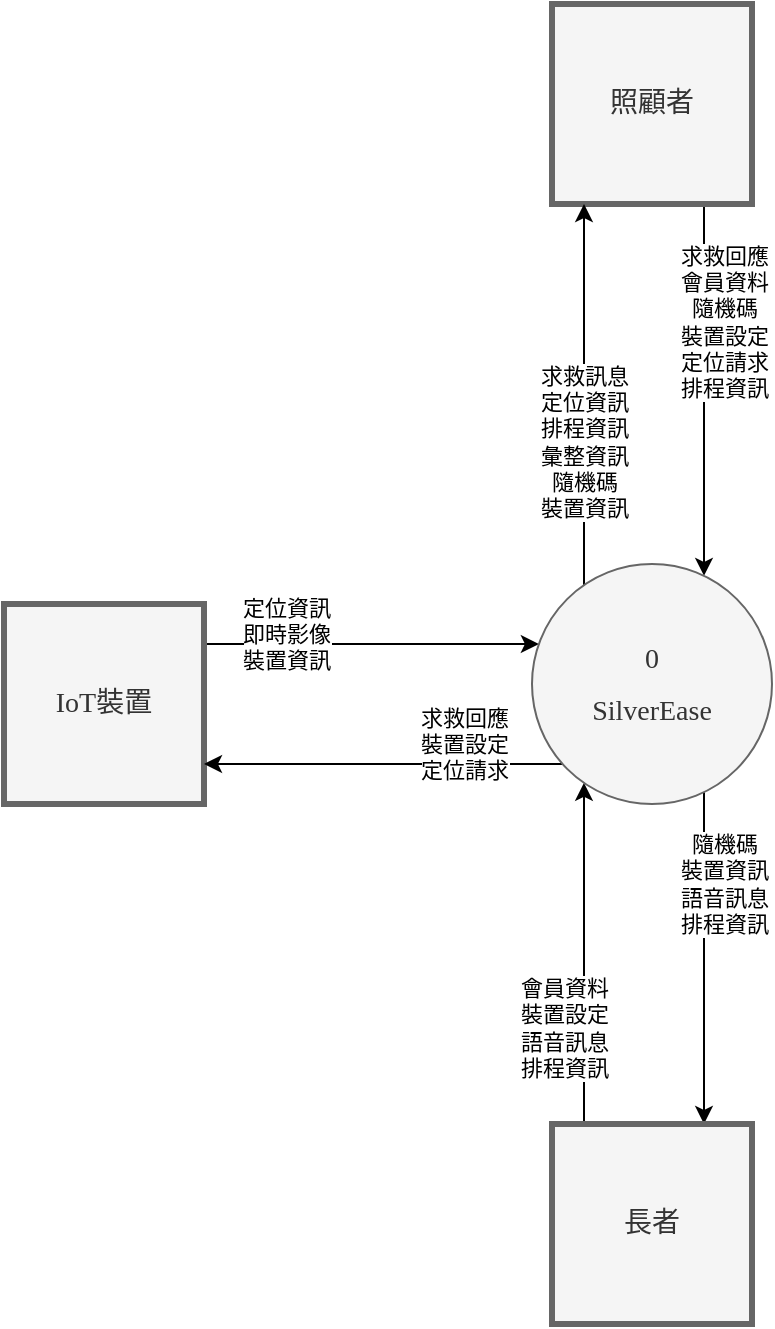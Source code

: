 <mxfile version="24.4.4" type="github" pages="4">
  <diagram name="系統環境圖" id="uWhcbxX0WI0a9IPNEBtu">
    <mxGraphModel dx="1074" dy="1049" grid="1" gridSize="10" guides="1" tooltips="1" connect="1" arrows="1" fold="1" page="1" pageScale="1" pageWidth="827" pageHeight="1169" math="0" shadow="0">
      <root>
        <mxCell id="0" />
        <mxCell id="1" parent="0" />
        <mxCell id="8xmd31dP7kEfpsPIT5Vo-3" style="edgeStyle=orthogonalEdgeStyle;rounded=0;orthogonalLoop=1;jettySize=auto;html=1;" edge="1" parent="1" source="8xmd31dP7kEfpsPIT5Vo-5" target="8xmd31dP7kEfpsPIT5Vo-43">
          <mxGeometry relative="1" as="geometry">
            <Array as="points">
              <mxPoint x="520" y="460" />
              <mxPoint x="520" y="460" />
            </Array>
            <mxPoint x="460" y="370" as="sourcePoint" />
            <mxPoint x="460" y="680" as="targetPoint" />
          </mxGeometry>
        </mxCell>
        <mxCell id="8xmd31dP7kEfpsPIT5Vo-4" value="求救回應&lt;div&gt;會員資料&lt;div&gt;隨機碼&lt;/div&gt;&lt;div&gt;裝置設定&lt;/div&gt;&lt;/div&gt;&lt;div&gt;定位請求&lt;div&gt;排程資訊&lt;/div&gt;&lt;/div&gt;" style="edgeLabel;html=1;align=center;verticalAlign=middle;resizable=0;points=[];" vertex="1" connectable="0" parent="8xmd31dP7kEfpsPIT5Vo-3">
          <mxGeometry x="-0.657" relative="1" as="geometry">
            <mxPoint x="10" y="27" as="offset" />
          </mxGeometry>
        </mxCell>
        <mxCell id="8xmd31dP7kEfpsPIT5Vo-5" value="&lt;div style=&quot;padding-bottom: 0px;&quot;&gt;&lt;span style=&quot;font-size: 14px; font-family: &amp;quot;Noto Sans TC&amp;quot;; background-color: initial;&quot;&gt;照顧者&lt;/span&gt;&lt;/div&gt;" style="html=1;dashed=0;whiteSpace=wrap;strokeWidth=3;fillColor=#f5f5f5;fontColor=#333333;strokeColor=#666666;align=center;" vertex="1" parent="1">
          <mxGeometry x="444" y="270" width="100" height="100" as="geometry" />
        </mxCell>
        <mxCell id="8xmd31dP7kEfpsPIT5Vo-8" style="edgeStyle=orthogonalEdgeStyle;rounded=0;orthogonalLoop=1;jettySize=auto;html=1;" edge="1" parent="1" source="8xmd31dP7kEfpsPIT5Vo-10" target="8xmd31dP7kEfpsPIT5Vo-43">
          <mxGeometry relative="1" as="geometry">
            <Array as="points">
              <mxPoint x="360" y="590" />
              <mxPoint x="360" y="590" />
            </Array>
          </mxGeometry>
        </mxCell>
        <mxCell id="8xmd31dP7kEfpsPIT5Vo-9" value="定位資訊&lt;div&gt;即時影像&lt;/div&gt;&lt;div&gt;裝置資訊&lt;/div&gt;" style="edgeLabel;html=1;align=center;verticalAlign=middle;resizable=0;points=[];" vertex="1" connectable="0" parent="8xmd31dP7kEfpsPIT5Vo-8">
          <mxGeometry x="-0.122" y="2" relative="1" as="geometry">
            <mxPoint x="-33" y="-3" as="offset" />
          </mxGeometry>
        </mxCell>
        <mxCell id="8xmd31dP7kEfpsPIT5Vo-10" value="&lt;div style=&quot;padding-bottom: 0px;&quot;&gt;&lt;font face=&quot;Noto Sans TC&quot;&gt;&lt;span style=&quot;font-size: 14px;&quot;&gt;IoT裝置&lt;/span&gt;&lt;/font&gt;&lt;/div&gt;" style="html=1;dashed=0;whiteSpace=wrap;strokeWidth=3;fillColor=#f5f5f5;fontColor=#333333;strokeColor=#666666;align=center;" vertex="1" parent="1">
          <mxGeometry x="170" y="570" width="100" height="100" as="geometry" />
        </mxCell>
        <mxCell id="8xmd31dP7kEfpsPIT5Vo-15" style="edgeStyle=orthogonalEdgeStyle;rounded=0;orthogonalLoop=1;jettySize=auto;html=1;" edge="1" parent="1" source="8xmd31dP7kEfpsPIT5Vo-43" target="8xmd31dP7kEfpsPIT5Vo-30">
          <mxGeometry relative="1" as="geometry">
            <Array as="points">
              <mxPoint x="520" y="790" />
              <mxPoint x="520" y="790" />
            </Array>
          </mxGeometry>
        </mxCell>
        <mxCell id="8xmd31dP7kEfpsPIT5Vo-16" value="隨機碼&lt;div&gt;裝置資訊&lt;/div&gt;&lt;div&gt;語音訊息&lt;/div&gt;&lt;div&gt;排程資訊&lt;/div&gt;" style="edgeLabel;html=1;align=center;verticalAlign=middle;resizable=0;points=[];" vertex="1" connectable="0" parent="8xmd31dP7kEfpsPIT5Vo-15">
          <mxGeometry x="-0.691" y="-1" relative="1" as="geometry">
            <mxPoint x="11" y="20" as="offset" />
          </mxGeometry>
        </mxCell>
        <mxCell id="8xmd31dP7kEfpsPIT5Vo-26" style="edgeStyle=orthogonalEdgeStyle;rounded=0;orthogonalLoop=1;jettySize=auto;html=1;" edge="1" parent="1" source="8xmd31dP7kEfpsPIT5Vo-30" target="8xmd31dP7kEfpsPIT5Vo-43">
          <mxGeometry relative="1" as="geometry">
            <Array as="points">
              <mxPoint x="460" y="770" />
              <mxPoint x="460" y="770" />
            </Array>
          </mxGeometry>
        </mxCell>
        <mxCell id="8xmd31dP7kEfpsPIT5Vo-27" value="會員資料&lt;div&gt;裝置設定&lt;br&gt;&lt;/div&gt;&lt;div&gt;語音訊息&lt;/div&gt;&lt;div&gt;排程資訊&lt;/div&gt;" style="edgeLabel;html=1;align=center;verticalAlign=middle;resizable=0;points=[];" vertex="1" connectable="0" parent="8xmd31dP7kEfpsPIT5Vo-26">
          <mxGeometry x="-0.78" y="1" relative="1" as="geometry">
            <mxPoint x="-9" y="-29" as="offset" />
          </mxGeometry>
        </mxCell>
        <mxCell id="8xmd31dP7kEfpsPIT5Vo-30" value="&lt;div style=&quot;padding-bottom: 0px;&quot;&gt;&lt;span style=&quot;font-size: 14px; font-family: &amp;quot;Noto Sans TC&amp;quot;; background-color: initial;&quot;&gt;長者&lt;/span&gt;&lt;/div&gt;" style="html=1;dashed=0;whiteSpace=wrap;strokeWidth=3;fillColor=#f5f5f5;fontColor=#333333;strokeColor=#666666;align=center;" vertex="1" parent="1">
          <mxGeometry x="444" y="830" width="100" height="100" as="geometry" />
        </mxCell>
        <mxCell id="8xmd31dP7kEfpsPIT5Vo-39" style="edgeStyle=orthogonalEdgeStyle;rounded=0;orthogonalLoop=1;jettySize=auto;html=1;" edge="1" parent="1" source="8xmd31dP7kEfpsPIT5Vo-43" target="8xmd31dP7kEfpsPIT5Vo-10">
          <mxGeometry relative="1" as="geometry">
            <Array as="points">
              <mxPoint x="360" y="650" />
              <mxPoint x="360" y="650" />
            </Array>
          </mxGeometry>
        </mxCell>
        <mxCell id="8xmd31dP7kEfpsPIT5Vo-40" value="求救回應&lt;div&gt;裝置設定&lt;/div&gt;&lt;div&gt;定位請求&lt;/div&gt;" style="edgeLabel;html=1;align=center;verticalAlign=middle;resizable=0;points=[];" vertex="1" connectable="0" parent="8xmd31dP7kEfpsPIT5Vo-39">
          <mxGeometry x="-0.698" y="-3" relative="1" as="geometry">
            <mxPoint x="-23" y="-7" as="offset" />
          </mxGeometry>
        </mxCell>
        <mxCell id="8xmd31dP7kEfpsPIT5Vo-41" style="edgeStyle=orthogonalEdgeStyle;rounded=0;orthogonalLoop=1;jettySize=auto;html=1;" edge="1" parent="1" source="8xmd31dP7kEfpsPIT5Vo-43" target="8xmd31dP7kEfpsPIT5Vo-5">
          <mxGeometry relative="1" as="geometry">
            <Array as="points">
              <mxPoint x="460" y="460" />
              <mxPoint x="460" y="460" />
            </Array>
          </mxGeometry>
        </mxCell>
        <mxCell id="8xmd31dP7kEfpsPIT5Vo-42" value="求救訊息&lt;div&gt;定位資訊&lt;div&gt;排程資訊&lt;/div&gt;&lt;div&gt;彙整資訊&lt;/div&gt;&lt;/div&gt;&lt;div&gt;隨機碼&lt;div&gt;裝置資訊&lt;/div&gt;&lt;/div&gt;" style="edgeLabel;html=1;align=center;verticalAlign=middle;resizable=0;points=[];" vertex="1" connectable="0" parent="8xmd31dP7kEfpsPIT5Vo-41">
          <mxGeometry x="-0.576" relative="1" as="geometry">
            <mxPoint y="-31" as="offset" />
          </mxGeometry>
        </mxCell>
        <mxCell id="8xmd31dP7kEfpsPIT5Vo-43" value="&lt;div style=&quot;line-height: 180%;&quot;&gt;0&lt;/div&gt;&lt;div style=&quot;line-height: 180%;&quot;&gt;SilverEase&lt;/div&gt;" style="shape=ellipse;html=1;dashed=0;whiteSpace=wrap;perimeter=ellipsePerimeter;fillColor=#f5f5f5;fontColor=#333333;strokeColor=#666666;fontFamily=Noto Sans TC;fontSource=https%3A%2F%2Ffonts.googleapis.com%2Fcss%3Ffamily%3DNoto%2BSans%2BTC;fontSize=14;" vertex="1" parent="1">
          <mxGeometry x="434" y="550" width="120" height="120" as="geometry" />
        </mxCell>
      </root>
    </mxGraphModel>
  </diagram>
  <diagram id="0TkesjUFlSomgJLypFSy" name="圖0">
    <mxGraphModel dx="940" dy="2087" grid="1" gridSize="10" guides="1" tooltips="1" connect="1" arrows="1" fold="1" page="1" pageScale="1" pageWidth="827" pageHeight="1169" math="0" shadow="0">
      <root>
        <mxCell id="0" />
        <mxCell id="1" parent="0" />
        <mxCell id="G5SArkcQoKxla-FDbYRz-1" style="edgeStyle=orthogonalEdgeStyle;rounded=0;orthogonalLoop=1;jettySize=auto;html=1;" edge="1" parent="1" source="G5SArkcQoKxla-FDbYRz-5" target="G5SArkcQoKxla-FDbYRz-32">
          <mxGeometry relative="1" as="geometry">
            <Array as="points">
              <mxPoint x="90" y="270" />
            </Array>
          </mxGeometry>
        </mxCell>
        <mxCell id="G5SArkcQoKxla-FDbYRz-2" value="會員資料&lt;div&gt;隨機碼&lt;/div&gt;&lt;div&gt;裝置設定&lt;/div&gt;" style="edgeLabel;html=1;align=center;verticalAlign=middle;resizable=0;points=[];" vertex="1" connectable="0" parent="G5SArkcQoKxla-FDbYRz-1">
          <mxGeometry x="-0.064" y="-1" relative="1" as="geometry">
            <mxPoint x="6" y="-1" as="offset" />
          </mxGeometry>
        </mxCell>
        <mxCell id="G5SArkcQoKxla-FDbYRz-56" style="edgeStyle=orthogonalEdgeStyle;rounded=0;orthogonalLoop=1;jettySize=auto;html=1;" edge="1" parent="1" source="G5SArkcQoKxla-FDbYRz-5" target="G5SArkcQoKxla-FDbYRz-53">
          <mxGeometry relative="1" as="geometry">
            <Array as="points">
              <mxPoint x="250" y="90" />
              <mxPoint x="250" y="90" />
            </Array>
          </mxGeometry>
        </mxCell>
        <mxCell id="sFdqtph25_2s52N0BHEh-12" value="求救回應" style="edgeLabel;html=1;align=center;verticalAlign=middle;resizable=0;points=[];" vertex="1" connectable="0" parent="G5SArkcQoKxla-FDbYRz-56">
          <mxGeometry x="-0.657" relative="1" as="geometry">
            <mxPoint x="13" as="offset" />
          </mxGeometry>
        </mxCell>
        <mxCell id="G5SArkcQoKxla-FDbYRz-5" value="&lt;div style=&quot;padding-bottom: 0px;&quot;&gt;&lt;span style=&quot;font-size: 14px; font-family: &amp;quot;Noto Sans TC&amp;quot;; background-color: initial;&quot;&gt;照顧者&lt;/span&gt;&lt;/div&gt;" style="html=1;dashed=0;whiteSpace=wrap;strokeWidth=3;fillColor=#f5f5f5;fontColor=#333333;strokeColor=#666666;align=center;" vertex="1" parent="1">
          <mxGeometry x="40" y="40" width="100" height="100" as="geometry" />
        </mxCell>
        <mxCell id="G5SArkcQoKxla-FDbYRz-6" style="edgeStyle=orthogonalEdgeStyle;rounded=0;orthogonalLoop=1;jettySize=auto;html=1;" edge="1" parent="1" source="G5SArkcQoKxla-FDbYRz-8" target="G5SArkcQoKxla-FDbYRz-32">
          <mxGeometry relative="1" as="geometry">
            <Array as="points">
              <mxPoint x="730" y="250" />
            </Array>
            <mxPoint x="657.431" y="30" as="targetPoint" />
          </mxGeometry>
        </mxCell>
        <mxCell id="G5SArkcQoKxla-FDbYRz-7" value="裝置資訊" style="edgeLabel;html=1;align=center;verticalAlign=middle;resizable=0;points=[];" vertex="1" connectable="0" parent="G5SArkcQoKxla-FDbYRz-6">
          <mxGeometry x="-0.462" y="1" relative="1" as="geometry">
            <mxPoint x="-181" y="11" as="offset" />
          </mxGeometry>
        </mxCell>
        <mxCell id="G5SArkcQoKxla-FDbYRz-55" style="edgeStyle=orthogonalEdgeStyle;rounded=0;orthogonalLoop=1;jettySize=auto;html=1;" edge="1" parent="1" source="G5SArkcQoKxla-FDbYRz-8" target="G5SArkcQoKxla-FDbYRz-53">
          <mxGeometry relative="1" as="geometry">
            <Array as="points">
              <mxPoint x="570" y="60" />
              <mxPoint x="570" y="60" />
            </Array>
          </mxGeometry>
        </mxCell>
        <mxCell id="sFdqtph25_2s52N0BHEh-10" value="定位資訊&lt;div&gt;即時影像&lt;/div&gt;" style="edgeLabel;html=1;align=center;verticalAlign=middle;resizable=0;points=[];" vertex="1" connectable="0" parent="G5SArkcQoKxla-FDbYRz-55">
          <mxGeometry x="-0.122" y="2" relative="1" as="geometry">
            <mxPoint x="38" as="offset" />
          </mxGeometry>
        </mxCell>
        <mxCell id="G5SArkcQoKxla-FDbYRz-8" value="&lt;div style=&quot;padding-bottom: 0px;&quot;&gt;&lt;font face=&quot;Noto Sans TC&quot;&gt;&lt;span style=&quot;font-size: 14px;&quot;&gt;IoT裝置&lt;/span&gt;&lt;/font&gt;&lt;/div&gt;" style="html=1;dashed=0;whiteSpace=wrap;strokeWidth=3;fillColor=#f5f5f5;fontColor=#333333;strokeColor=#666666;align=center;" vertex="1" parent="1">
          <mxGeometry x="690" y="40" width="100" height="100" as="geometry" />
        </mxCell>
        <mxCell id="G5SArkcQoKxla-FDbYRz-13" style="edgeStyle=orthogonalEdgeStyle;rounded=0;orthogonalLoop=1;jettySize=auto;html=1;startArrow=none;startFill=0;endArrow=classic;endFill=1;" edge="1" parent="1" source="G5SArkcQoKxla-FDbYRz-32" target="G5SArkcQoKxla-FDbYRz-8">
          <mxGeometry relative="1" as="geometry">
            <Array as="points">
              <mxPoint x="710" y="230" />
            </Array>
            <mxPoint x="379.279" y="410" as="sourcePoint" />
          </mxGeometry>
        </mxCell>
        <mxCell id="G5SArkcQoKxla-FDbYRz-14" value="裝置設定" style="edgeLabel;html=1;align=center;verticalAlign=middle;resizable=0;points=[];" vertex="1" connectable="0" parent="G5SArkcQoKxla-FDbYRz-13">
          <mxGeometry x="-0.026" y="2" relative="1" as="geometry">
            <mxPoint x="-115" y="2" as="offset" />
          </mxGeometry>
        </mxCell>
        <mxCell id="G5SArkcQoKxla-FDbYRz-20" style="edgeStyle=orthogonalEdgeStyle;rounded=0;orthogonalLoop=1;jettySize=auto;html=1;" edge="1" parent="1" source="G5SArkcQoKxla-FDbYRz-32" target="G5SArkcQoKxla-FDbYRz-5">
          <mxGeometry relative="1" as="geometry">
            <Array as="points">
              <mxPoint x="120" y="240" />
            </Array>
          </mxGeometry>
        </mxCell>
        <mxCell id="G5SArkcQoKxla-FDbYRz-21" value="隨機碼&lt;div&gt;裝置資訊&lt;/div&gt;" style="edgeLabel;html=1;align=center;verticalAlign=middle;resizable=0;points=[];" vertex="1" connectable="0" parent="G5SArkcQoKxla-FDbYRz-20">
          <mxGeometry x="-0.023" y="-2" relative="1" as="geometry">
            <mxPoint x="110" y="2" as="offset" />
          </mxGeometry>
        </mxCell>
        <mxCell id="G5SArkcQoKxla-FDbYRz-22" style="edgeStyle=orthogonalEdgeStyle;rounded=0;orthogonalLoop=1;jettySize=auto;html=1;" edge="1" parent="1" source="G5SArkcQoKxla-FDbYRz-32" target="G5SArkcQoKxla-FDbYRz-37">
          <mxGeometry relative="1" as="geometry">
            <Array as="points">
              <mxPoint x="560" y="310" />
              <mxPoint x="560" y="310" />
            </Array>
          </mxGeometry>
        </mxCell>
        <mxCell id="G5SArkcQoKxla-FDbYRz-23" value="隨機碼&lt;div&gt;裝置資訊&lt;/div&gt;" style="edgeLabel;html=1;align=center;verticalAlign=middle;resizable=0;points=[];" vertex="1" connectable="0" parent="G5SArkcQoKxla-FDbYRz-22">
          <mxGeometry x="-0.691" y="-1" relative="1" as="geometry">
            <mxPoint x="25" y="-1" as="offset" />
          </mxGeometry>
        </mxCell>
        <mxCell id="G5SArkcQoKxla-FDbYRz-24" style="edgeStyle=orthogonalEdgeStyle;rounded=0;orthogonalLoop=1;jettySize=auto;html=1;" edge="1" parent="1" source="G5SArkcQoKxla-FDbYRz-32" target="G5SArkcQoKxla-FDbYRz-40">
          <mxGeometry relative="1" as="geometry">
            <Array as="points">
              <mxPoint x="380" y="350" />
            </Array>
          </mxGeometry>
        </mxCell>
        <mxCell id="G5SArkcQoKxla-FDbYRz-25" value="照顧者ID&lt;div style=&quot;font-size: 11px;&quot;&gt;群組代號&lt;/div&gt;" style="edgeLabel;html=1;align=center;verticalAlign=middle;resizable=0;points=[];fontSize=11;" vertex="1" connectable="0" parent="G5SArkcQoKxla-FDbYRz-24">
          <mxGeometry x="-0.009" y="-4" relative="1" as="geometry">
            <mxPoint x="13" y="-1" as="offset" />
          </mxGeometry>
        </mxCell>
        <mxCell id="G5SArkcQoKxla-FDbYRz-26" style="edgeStyle=orthogonalEdgeStyle;rounded=0;orthogonalLoop=1;jettySize=auto;html=1;startArrow=classic;startFill=1;" edge="1" parent="1" source="G5SArkcQoKxla-FDbYRz-32" target="G5SArkcQoKxla-FDbYRz-47">
          <mxGeometry relative="1" as="geometry">
            <Array as="points">
              <mxPoint x="380" y="160" />
            </Array>
          </mxGeometry>
        </mxCell>
        <mxCell id="G5SArkcQoKxla-FDbYRz-27" value="隨機碼&lt;div&gt;群組代號&lt;/div&gt;" style="edgeLabel;html=1;align=center;verticalAlign=middle;resizable=0;points=[];" vertex="1" connectable="0" parent="G5SArkcQoKxla-FDbYRz-26">
          <mxGeometry x="-0.155" y="-2" relative="1" as="geometry">
            <mxPoint x="-2" y="10" as="offset" />
          </mxGeometry>
        </mxCell>
        <mxCell id="G5SArkcQoKxla-FDbYRz-28" style="edgeStyle=orthogonalEdgeStyle;rounded=0;orthogonalLoop=1;jettySize=auto;html=1;startArrow=classic;startFill=1;" edge="1" parent="1" source="G5SArkcQoKxla-FDbYRz-32" target="G5SArkcQoKxla-FDbYRz-41">
          <mxGeometry relative="1" as="geometry">
            <Array as="points">
              <mxPoint x="450" y="160" />
            </Array>
          </mxGeometry>
        </mxCell>
        <mxCell id="G5SArkcQoKxla-FDbYRz-29" value="會員資料" style="edgeLabel;html=1;align=center;verticalAlign=middle;resizable=0;points=[];fontSize=11;" vertex="1" connectable="0" parent="G5SArkcQoKxla-FDbYRz-28">
          <mxGeometry x="0.04" y="3" relative="1" as="geometry">
            <mxPoint x="-1" y="23" as="offset" />
          </mxGeometry>
        </mxCell>
        <mxCell id="G5SArkcQoKxla-FDbYRz-30" style="edgeStyle=orthogonalEdgeStyle;rounded=0;orthogonalLoop=1;jettySize=auto;html=1;" edge="1" parent="1" source="G5SArkcQoKxla-FDbYRz-32" target="G5SArkcQoKxla-FDbYRz-46">
          <mxGeometry relative="1" as="geometry">
            <Array as="points">
              <mxPoint x="430" y="430" />
            </Array>
          </mxGeometry>
        </mxCell>
        <mxCell id="G5SArkcQoKxla-FDbYRz-31" value="長者ID&lt;div&gt;裝置ID&lt;/div&gt;&lt;div&gt;群組代號&lt;/div&gt;" style="edgeLabel;html=1;align=center;verticalAlign=middle;resizable=0;points=[];" vertex="1" connectable="0" parent="G5SArkcQoKxla-FDbYRz-30">
          <mxGeometry x="0.381" y="-2" relative="1" as="geometry">
            <mxPoint x="32" y="-8" as="offset" />
          </mxGeometry>
        </mxCell>
        <mxCell id="G5SArkcQoKxla-FDbYRz-32" value="&lt;div style=&quot;line-height: 180%;&quot;&gt;2&lt;/div&gt;&lt;div style=&quot;line-height: 180%;&quot;&gt;設定&lt;/div&gt;" style="shape=ellipse;html=1;dashed=0;whiteSpace=wrap;perimeter=ellipsePerimeter;fillColor=#f5f5f5;fontColor=#333333;strokeColor=#666666;fontFamily=Noto Sans TC;fontSource=https%3A%2F%2Ffonts.googleapis.com%2Fcss%3Ffamily%3DNoto%2BSans%2BTC;fontSize=14;" vertex="1" parent="1">
          <mxGeometry x="354" y="210" width="120" height="120" as="geometry" />
        </mxCell>
        <mxCell id="G5SArkcQoKxla-FDbYRz-33" style="edgeStyle=orthogonalEdgeStyle;rounded=0;orthogonalLoop=1;jettySize=auto;html=1;" edge="1" parent="1" source="G5SArkcQoKxla-FDbYRz-37" target="G5SArkcQoKxla-FDbYRz-32">
          <mxGeometry relative="1" as="geometry">
            <Array as="points">
              <mxPoint x="560" y="290" />
              <mxPoint x="560" y="290" />
            </Array>
          </mxGeometry>
        </mxCell>
        <mxCell id="G5SArkcQoKxla-FDbYRz-34" value="會員資料&lt;div&gt;裝置設定&lt;/div&gt;" style="edgeLabel;html=1;align=center;verticalAlign=middle;resizable=0;points=[];" vertex="1" connectable="0" parent="G5SArkcQoKxla-FDbYRz-33">
          <mxGeometry x="-0.78" y="1" relative="1" as="geometry">
            <mxPoint x="-19" y="-7" as="offset" />
          </mxGeometry>
        </mxCell>
        <mxCell id="sFdqtph25_2s52N0BHEh-8" style="edgeStyle=orthogonalEdgeStyle;rounded=0;orthogonalLoop=1;jettySize=auto;html=1;startArrow=classic;startFill=1;" edge="1" parent="1" source="G5SArkcQoKxla-FDbYRz-37" target="sFdqtph25_2s52N0BHEh-7">
          <mxGeometry relative="1" as="geometry">
            <Array as="points">
              <mxPoint x="670" y="420" />
            </Array>
          </mxGeometry>
        </mxCell>
        <mxCell id="sFdqtph25_2s52N0BHEh-9" value="語音訊息" style="edgeLabel;html=1;align=center;verticalAlign=middle;resizable=0;points=[];" vertex="1" connectable="0" parent="sFdqtph25_2s52N0BHEh-8">
          <mxGeometry x="0.023" y="4" relative="1" as="geometry">
            <mxPoint x="-18" y="-4" as="offset" />
          </mxGeometry>
        </mxCell>
        <mxCell id="G5SArkcQoKxla-FDbYRz-37" value="&lt;div style=&quot;padding-bottom: 0px;&quot;&gt;&lt;span style=&quot;font-size: 14px; font-family: &amp;quot;Noto Sans TC&amp;quot;; background-color: initial;&quot;&gt;長者&lt;/span&gt;&lt;/div&gt;" style="html=1;dashed=0;whiteSpace=wrap;strokeWidth=3;fillColor=#f5f5f5;fontColor=#333333;strokeColor=#666666;align=center;" vertex="1" parent="1">
          <mxGeometry x="640" y="270" width="100" height="100" as="geometry" />
        </mxCell>
        <mxCell id="G5SArkcQoKxla-FDbYRz-38" style="edgeStyle=orthogonalEdgeStyle;rounded=0;orthogonalLoop=1;jettySize=auto;html=1;" edge="1" parent="1" source="G5SArkcQoKxla-FDbYRz-40" target="G5SArkcQoKxla-FDbYRz-32">
          <mxGeometry relative="1" as="geometry">
            <Array as="points">
              <mxPoint x="400" y="370" />
            </Array>
          </mxGeometry>
        </mxCell>
        <mxCell id="G5SArkcQoKxla-FDbYRz-39" value="群組代號" style="edgeLabel;html=1;align=center;verticalAlign=middle;resizable=0;points=[];" vertex="1" connectable="0" parent="G5SArkcQoKxla-FDbYRz-38">
          <mxGeometry x="0.048" relative="1" as="geometry">
            <mxPoint x="-70" as="offset" />
          </mxGeometry>
        </mxCell>
        <mxCell id="G5SArkcQoKxla-FDbYRz-40" value="T03 FamilyLink" style="html=1;dashed=0;whiteSpace=wrap;shape=partialRectangle;right=0;left=0;" vertex="1" parent="1">
          <mxGeometry x="90" y="330" width="150" height="50" as="geometry" />
        </mxCell>
        <mxCell id="G5SArkcQoKxla-FDbYRz-41" value="T01 Member" style="html=1;dashed=0;whiteSpace=wrap;shape=partialRectangle;right=0;left=0;" vertex="1" parent="1">
          <mxGeometry x="510" y="130" width="150" height="50" as="geometry" />
        </mxCell>
        <mxCell id="G5SArkcQoKxla-FDbYRz-42" style="edgeStyle=orthogonalEdgeStyle;rounded=0;orthogonalLoop=1;jettySize=auto;html=1;" edge="1" parent="1" source="G5SArkcQoKxla-FDbYRz-46" target="G5SArkcQoKxla-FDbYRz-32">
          <mxGeometry relative="1" as="geometry">
            <Array as="points">
              <mxPoint x="450" y="460" />
            </Array>
          </mxGeometry>
        </mxCell>
        <mxCell id="G5SArkcQoKxla-FDbYRz-43" value="群組代號&lt;div&gt;長者ID&lt;/div&gt;" style="edgeLabel;html=1;align=center;verticalAlign=middle;resizable=0;points=[];" vertex="1" connectable="0" parent="G5SArkcQoKxla-FDbYRz-42">
          <mxGeometry x="-0.57" y="-2" relative="1" as="geometry">
            <mxPoint x="-17" y="-2" as="offset" />
          </mxGeometry>
        </mxCell>
        <mxCell id="G5SArkcQoKxla-FDbYRz-46" value="T02 Family" style="html=1;dashed=0;whiteSpace=wrap;shape=partialRectangle;right=0;left=0;" vertex="1" parent="1">
          <mxGeometry x="130" y="420" width="150" height="50" as="geometry" />
        </mxCell>
        <mxCell id="G5SArkcQoKxla-FDbYRz-47" value="T04 FamilyCode" style="html=1;dashed=0;whiteSpace=wrap;shape=partialRectangle;right=0;left=0;" vertex="1" parent="1">
          <mxGeometry x="170" y="130" width="150" height="50" as="geometry" />
        </mxCell>
        <mxCell id="G5SArkcQoKxla-FDbYRz-48" style="edgeStyle=orthogonalEdgeStyle;rounded=0;orthogonalLoop=1;jettySize=auto;html=1;exitX=0.5;exitY=1;exitDx=0;exitDy=0;" edge="1" parent="1">
          <mxGeometry relative="1" as="geometry">
            <mxPoint x="515" y="-70" as="sourcePoint" />
            <mxPoint x="515" y="-70" as="targetPoint" />
          </mxGeometry>
        </mxCell>
        <mxCell id="G5SArkcQoKxla-FDbYRz-54" style="edgeStyle=orthogonalEdgeStyle;rounded=0;orthogonalLoop=1;jettySize=auto;html=1;" edge="1" parent="1" source="G5SArkcQoKxla-FDbYRz-53" target="G5SArkcQoKxla-FDbYRz-8">
          <mxGeometry relative="1" as="geometry">
            <Array as="points">
              <mxPoint x="580" y="90" />
              <mxPoint x="580" y="90" />
            </Array>
          </mxGeometry>
        </mxCell>
        <mxCell id="sFdqtph25_2s52N0BHEh-13" value="求救回應" style="edgeLabel;html=1;align=center;verticalAlign=middle;resizable=0;points=[];" vertex="1" connectable="0" parent="G5SArkcQoKxla-FDbYRz-54">
          <mxGeometry x="-0.698" y="-3" relative="1" as="geometry">
            <mxPoint x="14" y="-3" as="offset" />
          </mxGeometry>
        </mxCell>
        <mxCell id="G5SArkcQoKxla-FDbYRz-57" style="edgeStyle=orthogonalEdgeStyle;rounded=0;orthogonalLoop=1;jettySize=auto;html=1;" edge="1" parent="1" source="G5SArkcQoKxla-FDbYRz-53" target="G5SArkcQoKxla-FDbYRz-5">
          <mxGeometry relative="1" as="geometry">
            <Array as="points">
              <mxPoint x="250" y="60" />
              <mxPoint x="250" y="60" />
            </Array>
          </mxGeometry>
        </mxCell>
        <mxCell id="sFdqtph25_2s52N0BHEh-11" value="求救訊息" style="edgeLabel;html=1;align=center;verticalAlign=middle;resizable=0;points=[];" vertex="1" connectable="0" parent="G5SArkcQoKxla-FDbYRz-57">
          <mxGeometry x="-0.576" relative="1" as="geometry">
            <mxPoint x="-5" as="offset" />
          </mxGeometry>
        </mxCell>
        <mxCell id="G5SArkcQoKxla-FDbYRz-53" value="&lt;div style=&quot;line-height: 180%;&quot;&gt;1&lt;/div&gt;&lt;div style=&quot;line-height: 180%;&quot;&gt;求救&lt;/div&gt;" style="shape=ellipse;html=1;dashed=0;whiteSpace=wrap;perimeter=ellipsePerimeter;fillColor=#f5f5f5;fontColor=#333333;strokeColor=#666666;fontFamily=Noto Sans TC;fontSource=https%3A%2F%2Ffonts.googleapis.com%2Fcss%3Ffamily%3DNoto%2BSans%2BTC;fontSize=14;" vertex="1" parent="1">
          <mxGeometry x="354" y="30" width="120" height="120" as="geometry" />
        </mxCell>
        <mxCell id="k2Ao2qHhVwvUB9bT4qND-5" style="edgeStyle=orthogonalEdgeStyle;rounded=0;orthogonalLoop=1;jettySize=auto;html=1;" edge="1" parent="1" source="G5SArkcQoKxla-FDbYRz-5" target="k2Ao2qHhVwvUB9bT4qND-25">
          <mxGeometry relative="1" as="geometry">
            <Array as="points">
              <mxPoint x="70" y="720" />
            </Array>
          </mxGeometry>
        </mxCell>
        <mxCell id="k2Ao2qHhVwvUB9bT4qND-6" value="定位請求&lt;div&gt;排程資訊&lt;/div&gt;" style="edgeLabel;html=1;align=center;verticalAlign=middle;resizable=0;points=[];" vertex="1" connectable="0" parent="k2Ao2qHhVwvUB9bT4qND-5">
          <mxGeometry x="0.3" relative="1" as="geometry">
            <mxPoint x="40" y="97" as="offset" />
          </mxGeometry>
        </mxCell>
        <mxCell id="k2Ao2qHhVwvUB9bT4qND-21" style="edgeStyle=orthogonalEdgeStyle;rounded=0;orthogonalLoop=1;jettySize=auto;html=1;startArrow=classic;startFill=1;" edge="1" parent="1" source="k2Ao2qHhVwvUB9bT4qND-25" target="k2Ao2qHhVwvUB9bT4qND-58">
          <mxGeometry relative="1" as="geometry">
            <Array as="points">
              <mxPoint x="455" y="680" />
            </Array>
          </mxGeometry>
        </mxCell>
        <mxCell id="k2Ao2qHhVwvUB9bT4qND-22" value="排程資訊" style="edgeLabel;html=1;align=center;verticalAlign=middle;resizable=0;points=[];" vertex="1" connectable="0" parent="k2Ao2qHhVwvUB9bT4qND-21">
          <mxGeometry x="-0.056" y="3" relative="1" as="geometry">
            <mxPoint x="-8" y="3" as="offset" />
          </mxGeometry>
        </mxCell>
        <mxCell id="k2Ao2qHhVwvUB9bT4qND-25" value="&lt;div style=&quot;line-height: 180%;&quot;&gt;3&lt;/div&gt;&lt;div style=&quot;line-height: 180%;&quot;&gt;排程及通知&lt;/div&gt;" style="shape=ellipse;html=1;dashed=0;whiteSpace=wrap;perimeter=ellipsePerimeter;fillColor=#f5f5f5;fontColor=#333333;strokeColor=#666666;fontFamily=Noto Sans TC;fontSource=https%3A%2F%2Ffonts.googleapis.com%2Fcss%3Ffamily%3DNoto%2BSans%2BTC;fontSize=14;" vertex="1" parent="1">
          <mxGeometry x="230" y="640" width="120" height="120" as="geometry" />
        </mxCell>
        <mxCell id="k2Ao2qHhVwvUB9bT4qND-26" style="edgeStyle=orthogonalEdgeStyle;rounded=0;orthogonalLoop=1;jettySize=auto;html=1;" edge="1" parent="1" source="k2Ao2qHhVwvUB9bT4qND-25" target="G5SArkcQoKxla-FDbYRz-5">
          <mxGeometry relative="1" as="geometry">
            <Array as="points">
              <mxPoint x="50" y="750" />
            </Array>
          </mxGeometry>
        </mxCell>
        <mxCell id="k2Ao2qHhVwvUB9bT4qND-27" value="定位資訊&lt;div&gt;排程資訊&lt;/div&gt;&lt;div&gt;彙整資訊&lt;/div&gt;" style="edgeLabel;html=1;align=center;verticalAlign=middle;resizable=0;points=[];" vertex="1" connectable="0" parent="k2Ao2qHhVwvUB9bT4qND-26">
          <mxGeometry x="0.271" y="-1" relative="1" as="geometry">
            <mxPoint x="154" y="312" as="offset" />
          </mxGeometry>
        </mxCell>
        <mxCell id="k2Ao2qHhVwvUB9bT4qND-28" style="edgeStyle=orthogonalEdgeStyle;rounded=0;orthogonalLoop=1;jettySize=auto;html=1;startArrow=classic;startFill=1;" edge="1" parent="1" source="G5SArkcQoKxla-FDbYRz-40" target="k2Ao2qHhVwvUB9bT4qND-25">
          <mxGeometry relative="1" as="geometry">
            <Array as="points">
              <mxPoint x="110" y="690" />
            </Array>
          </mxGeometry>
        </mxCell>
        <mxCell id="k2Ao2qHhVwvUB9bT4qND-29" value="照顧者ID&lt;div&gt;群組代號&lt;/div&gt;" style="edgeLabel;html=1;align=center;verticalAlign=middle;resizable=0;points=[];" vertex="1" connectable="0" parent="k2Ao2qHhVwvUB9bT4qND-28">
          <mxGeometry x="0.756" y="-2" relative="1" as="geometry">
            <mxPoint x="-27" y="-2" as="offset" />
          </mxGeometry>
        </mxCell>
        <mxCell id="k2Ao2qHhVwvUB9bT4qND-30" style="edgeStyle=orthogonalEdgeStyle;rounded=0;orthogonalLoop=1;jettySize=auto;html=1;" edge="1" parent="1" source="k2Ao2qHhVwvUB9bT4qND-25" target="G5SArkcQoKxla-FDbYRz-46">
          <mxGeometry relative="1" as="geometry">
            <Array as="points">
              <mxPoint x="150" y="670" />
            </Array>
          </mxGeometry>
        </mxCell>
        <mxCell id="k2Ao2qHhVwvUB9bT4qND-31" value="&lt;div&gt;長者ID&lt;/div&gt;群組代號" style="edgeLabel;html=1;align=center;verticalAlign=middle;resizable=0;points=[];" vertex="1" connectable="0" parent="k2Ao2qHhVwvUB9bT4qND-30">
          <mxGeometry x="0.808" y="1" relative="1" as="geometry">
            <mxPoint x="1" y="133" as="offset" />
          </mxGeometry>
        </mxCell>
        <mxCell id="k2Ao2qHhVwvUB9bT4qND-32" style="edgeStyle=orthogonalEdgeStyle;rounded=0;orthogonalLoop=1;jettySize=auto;html=1;startArrow=none;startFill=0;" edge="1" parent="1" source="k2Ao2qHhVwvUB9bT4qND-25" target="G5SArkcQoKxla-FDbYRz-8">
          <mxGeometry relative="1" as="geometry">
            <Array as="points">
              <mxPoint x="750" y="730" />
            </Array>
          </mxGeometry>
        </mxCell>
        <mxCell id="k2Ao2qHhVwvUB9bT4qND-33" value="定位請求" style="edgeLabel;html=1;align=center;verticalAlign=middle;resizable=0;points=[];" vertex="1" connectable="0" parent="k2Ao2qHhVwvUB9bT4qND-32">
          <mxGeometry x="-0.062" y="1" relative="1" as="geometry">
            <mxPoint x="-339" y="61" as="offset" />
          </mxGeometry>
        </mxCell>
        <mxCell id="k2Ao2qHhVwvUB9bT4qND-34" style="edgeStyle=orthogonalEdgeStyle;rounded=0;orthogonalLoop=1;jettySize=auto;html=1;startArrow=classic;startFill=1;endArrow=none;endFill=0;" edge="1" parent="1" source="k2Ao2qHhVwvUB9bT4qND-25" target="G5SArkcQoKxla-FDbYRz-8">
          <mxGeometry relative="1" as="geometry">
            <Array as="points">
              <mxPoint x="770" y="750" />
            </Array>
          </mxGeometry>
        </mxCell>
        <mxCell id="k2Ao2qHhVwvUB9bT4qND-35" value="定位資訊" style="edgeLabel;html=1;align=center;verticalAlign=middle;resizable=0;points=[];" vertex="1" connectable="0" parent="k2Ao2qHhVwvUB9bT4qND-34">
          <mxGeometry x="0.556" y="2" relative="1" as="geometry">
            <mxPoint x="-128" y="376" as="offset" />
          </mxGeometry>
        </mxCell>
        <mxCell id="k2Ao2qHhVwvUB9bT4qND-37" style="edgeStyle=orthogonalEdgeStyle;rounded=0;orthogonalLoop=1;jettySize=auto;html=1;startArrow=classic;startFill=1;" edge="1" parent="1" source="G5SArkcQoKxla-FDbYRz-37" target="k2Ao2qHhVwvUB9bT4qND-25">
          <mxGeometry relative="1" as="geometry">
            <Array as="points">
              <mxPoint x="720" y="700" />
            </Array>
          </mxGeometry>
        </mxCell>
        <mxCell id="k2Ao2qHhVwvUB9bT4qND-38" value="排程資訊" style="edgeLabel;html=1;align=center;verticalAlign=middle;resizable=0;points=[];" vertex="1" connectable="0" parent="k2Ao2qHhVwvUB9bT4qND-37">
          <mxGeometry x="0.005" relative="1" as="geometry">
            <mxPoint x="-57" as="offset" />
          </mxGeometry>
        </mxCell>
        <mxCell id="k2Ao2qHhVwvUB9bT4qND-40" style="edgeStyle=orthogonalEdgeStyle;rounded=0;orthogonalLoop=1;jettySize=auto;html=1;exitX=0.5;exitY=1;exitDx=0;exitDy=0;" edge="1" parent="1">
          <mxGeometry relative="1" as="geometry">
            <mxPoint x="545" y="1290" as="sourcePoint" />
            <mxPoint x="545" y="1290" as="targetPoint" />
          </mxGeometry>
        </mxCell>
        <mxCell id="k2Ao2qHhVwvUB9bT4qND-53" value="" style="group" vertex="1" connectable="0" parent="1">
          <mxGeometry x="210" y="500" width="490" height="130" as="geometry" />
        </mxCell>
        <mxCell id="k2Ao2qHhVwvUB9bT4qND-54" value="T05 Memo" style="html=1;dashed=0;whiteSpace=wrap;shape=partialRectangle;right=0;left=0;" vertex="1" parent="k2Ao2qHhVwvUB9bT4qND-53">
          <mxGeometry x="170" y="10" width="150" height="50" as="geometry" />
        </mxCell>
        <mxCell id="k2Ao2qHhVwvUB9bT4qND-55" value="T05 Memo" style="html=1;dashed=0;whiteSpace=wrap;shape=partialRectangle;right=0;left=0;" vertex="1" parent="k2Ao2qHhVwvUB9bT4qND-53">
          <mxGeometry x="330" y="70" width="150" height="50" as="geometry" />
        </mxCell>
        <mxCell id="k2Ao2qHhVwvUB9bT4qND-56" value="T05 Memo" style="html=1;dashed=0;whiteSpace=wrap;shape=partialRectangle;right=0;left=0;" vertex="1" parent="k2Ao2qHhVwvUB9bT4qND-53">
          <mxGeometry x="170" y="70" width="150" height="50" as="geometry" />
        </mxCell>
        <mxCell id="k2Ao2qHhVwvUB9bT4qND-57" value="T05 Memo" style="html=1;dashed=0;whiteSpace=wrap;shape=partialRectangle;right=0;left=0;" vertex="1" parent="k2Ao2qHhVwvUB9bT4qND-53">
          <mxGeometry x="10" y="70" width="150" height="50" as="geometry" />
        </mxCell>
        <mxCell id="k2Ao2qHhVwvUB9bT4qND-58" value="" style="rounded=1;whiteSpace=wrap;html=1;fillColor=none;" vertex="1" parent="k2Ao2qHhVwvUB9bT4qND-53">
          <mxGeometry width="490" height="130" as="geometry" />
        </mxCell>
        <mxCell id="k2Ao2qHhVwvUB9bT4qND-59" style="edgeStyle=orthogonalEdgeStyle;rounded=0;orthogonalLoop=1;jettySize=auto;html=1;" edge="1" parent="1" source="G5SArkcQoKxla-FDbYRz-46" target="k2Ao2qHhVwvUB9bT4qND-25">
          <mxGeometry relative="1" as="geometry">
            <Array as="points">
              <mxPoint x="180" y="650" />
            </Array>
          </mxGeometry>
        </mxCell>
        <mxCell id="k2Ao2qHhVwvUB9bT4qND-60" value="&lt;div&gt;長者ID&lt;/div&gt;&lt;div&gt;裝置ID&lt;br&gt;&lt;/div&gt;&lt;div&gt;群組代號&lt;/div&gt;" style="edgeLabel;html=1;align=center;verticalAlign=middle;resizable=0;points=[];" vertex="1" connectable="0" parent="k2Ao2qHhVwvUB9bT4qND-59">
          <mxGeometry x="-0.753" y="-1" relative="1" as="geometry">
            <mxPoint x="1" y="9" as="offset" />
          </mxGeometry>
        </mxCell>
        <mxCell id="sFdqtph25_2s52N0BHEh-7" value="&lt;div style=&quot;line-height: 180%;&quot;&gt;4&lt;/div&gt;&lt;div style=&quot;line-height: 180%;&quot;&gt;AI語音助理&lt;/div&gt;" style="shape=ellipse;html=1;dashed=0;whiteSpace=wrap;perimeter=ellipsePerimeter;fillColor=#f5f5f5;fontColor=#333333;strokeColor=#666666;fontFamily=Noto Sans TC;fontSource=https%3A%2F%2Ffonts.googleapis.com%2Fcss%3Ffamily%3DNoto%2BSans%2BTC;fontSize=14;" vertex="1" parent="1">
          <mxGeometry x="460" y="340" width="120" height="120" as="geometry" />
        </mxCell>
      </root>
    </mxGraphModel>
  </diagram>
  <diagram id="ZtAdqSimwSvhHiSICttP" name="圖2">
    <mxGraphModel dx="1128" dy="1101" grid="1" gridSize="10" guides="1" tooltips="1" connect="1" arrows="1" fold="1" page="1" pageScale="1" pageWidth="827" pageHeight="1169" math="0" shadow="0">
      <root>
        <mxCell id="0" />
        <mxCell id="1" parent="0" />
        <mxCell id="GgZPXkV7n4-hOpZJKFmB-21" style="edgeStyle=orthogonalEdgeStyle;rounded=0;orthogonalLoop=1;jettySize=auto;html=1;" edge="1" parent="1" source="GgZPXkV7n4-hOpZJKFmB-2" target="GgZPXkV7n4-hOpZJKFmB-11">
          <mxGeometry relative="1" as="geometry">
            <Array as="points">
              <mxPoint x="240" y="160" />
              <mxPoint x="240" y="160" />
            </Array>
          </mxGeometry>
        </mxCell>
        <mxCell id="GgZPXkV7n4-hOpZJKFmB-42" value="會員資料&lt;div&gt;隨機碼&lt;/div&gt;" style="edgeLabel;html=1;align=center;verticalAlign=middle;resizable=0;points=[];" vertex="1" connectable="0" parent="GgZPXkV7n4-hOpZJKFmB-21">
          <mxGeometry x="-0.064" y="-1" relative="1" as="geometry">
            <mxPoint x="-72" as="offset" />
          </mxGeometry>
        </mxCell>
        <mxCell id="GgZPXkV7n4-hOpZJKFmB-59" style="edgeStyle=orthogonalEdgeStyle;rounded=0;orthogonalLoop=1;jettySize=auto;html=1;" edge="1" parent="1" source="GgZPXkV7n4-hOpZJKFmB-2" target="GgZPXkV7n4-hOpZJKFmB-6">
          <mxGeometry relative="1" as="geometry">
            <mxPoint x="90" y="230" as="sourcePoint" />
            <mxPoint x="367.431" y="460" as="targetPoint" />
            <Array as="points">
              <mxPoint x="90" y="460" />
            </Array>
          </mxGeometry>
        </mxCell>
        <mxCell id="GgZPXkV7n4-hOpZJKFmB-62" value="會員資訊&lt;div&gt;裝置設定&lt;/div&gt;" style="edgeLabel;html=1;align=center;verticalAlign=middle;resizable=0;points=[];" vertex="1" connectable="0" parent="GgZPXkV7n4-hOpZJKFmB-59">
          <mxGeometry x="0.223" y="2" relative="1" as="geometry">
            <mxPoint x="96" as="offset" />
          </mxGeometry>
        </mxCell>
        <mxCell id="GgZPXkV7n4-hOpZJKFmB-2" value="&lt;div style=&quot;padding-bottom: 0px;&quot;&gt;&lt;span style=&quot;font-size: 14px; font-family: &amp;quot;Noto Sans TC&amp;quot;; background-color: initial;&quot;&gt;照顧者&lt;/span&gt;&lt;/div&gt;" style="html=1;dashed=0;whiteSpace=wrap;strokeWidth=3;fillColor=#f5f5f5;fontColor=#333333;strokeColor=#666666;align=center;" vertex="1" parent="1">
          <mxGeometry x="30" y="130" width="100" height="100" as="geometry" />
        </mxCell>
        <mxCell id="GgZPXkV7n4-hOpZJKFmB-78" style="edgeStyle=orthogonalEdgeStyle;rounded=0;orthogonalLoop=1;jettySize=auto;html=1;" edge="1" parent="1" source="GgZPXkV7n4-hOpZJKFmB-5" target="GgZPXkV7n4-hOpZJKFmB-6">
          <mxGeometry relative="1" as="geometry">
            <Array as="points">
              <mxPoint x="290" y="420" />
              <mxPoint x="290" y="420" />
            </Array>
          </mxGeometry>
        </mxCell>
        <mxCell id="GgZPXkV7n4-hOpZJKFmB-79" value="裝置資訊" style="edgeLabel;html=1;align=center;verticalAlign=middle;resizable=0;points=[];" vertex="1" connectable="0" parent="GgZPXkV7n4-hOpZJKFmB-78">
          <mxGeometry x="-0.462" y="1" relative="1" as="geometry">
            <mxPoint x="11" as="offset" />
          </mxGeometry>
        </mxCell>
        <mxCell id="GgZPXkV7n4-hOpZJKFmB-5" value="&lt;div style=&quot;padding-bottom: 0px;&quot;&gt;&lt;font face=&quot;Noto Sans TC&quot;&gt;&lt;span style=&quot;font-size: 14px;&quot;&gt;IoT裝置&lt;/span&gt;&lt;/font&gt;&lt;/div&gt;" style="html=1;dashed=0;whiteSpace=wrap;strokeWidth=3;fillColor=#f5f5f5;fontColor=#333333;strokeColor=#666666;align=center;" vertex="1" parent="1">
          <mxGeometry x="110" y="340" width="100" height="100" as="geometry" />
        </mxCell>
        <mxCell id="GgZPXkV7n4-hOpZJKFmB-56" style="edgeStyle=orthogonalEdgeStyle;rounded=0;orthogonalLoop=1;jettySize=auto;html=1;" edge="1" parent="1" source="GgZPXkV7n4-hOpZJKFmB-6" target="GgZPXkV7n4-hOpZJKFmB-16">
          <mxGeometry relative="1" as="geometry">
            <Array as="points">
              <mxPoint x="590" y="390" />
            </Array>
          </mxGeometry>
        </mxCell>
        <mxCell id="GgZPXkV7n4-hOpZJKFmB-67" value="裝置ID&lt;div&gt;群組代號&lt;/div&gt;" style="edgeLabel;html=1;align=center;verticalAlign=middle;resizable=0;points=[];" vertex="1" connectable="0" parent="GgZPXkV7n4-hOpZJKFmB-56">
          <mxGeometry x="-0.489" y="3" relative="1" as="geometry">
            <mxPoint x="31" y="3" as="offset" />
          </mxGeometry>
        </mxCell>
        <mxCell id="GgZPXkV7n4-hOpZJKFmB-58" style="edgeStyle=orthogonalEdgeStyle;rounded=0;orthogonalLoop=1;jettySize=auto;html=1;" edge="1" parent="1" source="GgZPXkV7n4-hOpZJKFmB-6" target="GgZPXkV7n4-hOpZJKFmB-14">
          <mxGeometry relative="1" as="geometry">
            <Array as="points">
              <mxPoint x="380" y="370" />
              <mxPoint x="240" y="370" />
            </Array>
          </mxGeometry>
        </mxCell>
        <mxCell id="GgZPXkV7n4-hOpZJKFmB-68" value="照顧者ID" style="edgeLabel;html=1;align=center;verticalAlign=middle;resizable=0;points=[];" vertex="1" connectable="0" parent="GgZPXkV7n4-hOpZJKFmB-58">
          <mxGeometry x="-0.452" y="-3" relative="1" as="geometry">
            <mxPoint x="-3" as="offset" />
          </mxGeometry>
        </mxCell>
        <mxCell id="GgZPXkV7n4-hOpZJKFmB-65" style="edgeStyle=orthogonalEdgeStyle;rounded=0;orthogonalLoop=1;jettySize=auto;html=1;startArrow=none;startFill=0;endArrow=classic;endFill=1;" edge="1" parent="1" source="GgZPXkV7n4-hOpZJKFmB-6" target="GgZPXkV7n4-hOpZJKFmB-5">
          <mxGeometry relative="1" as="geometry">
            <Array as="points">
              <mxPoint x="290" y="400" />
              <mxPoint x="290" y="400" />
            </Array>
          </mxGeometry>
        </mxCell>
        <mxCell id="GgZPXkV7n4-hOpZJKFmB-66" value="裝置設定" style="edgeLabel;html=1;align=center;verticalAlign=middle;resizable=0;points=[];" vertex="1" connectable="0" parent="GgZPXkV7n4-hOpZJKFmB-65">
          <mxGeometry x="-0.026" y="2" relative="1" as="geometry">
            <mxPoint x="-28" y="-2" as="offset" />
          </mxGeometry>
        </mxCell>
        <mxCell id="GgZPXkV7n4-hOpZJKFmB-77" style="edgeStyle=orthogonalEdgeStyle;rounded=0;orthogonalLoop=1;jettySize=auto;html=1;" edge="1" parent="1" source="GgZPXkV7n4-hOpZJKFmB-6" target="GgZPXkV7n4-hOpZJKFmB-2">
          <mxGeometry relative="1" as="geometry">
            <Array as="points">
              <mxPoint x="70" y="480" />
            </Array>
          </mxGeometry>
        </mxCell>
        <mxCell id="GgZPXkV7n4-hOpZJKFmB-80" value="裝置資訊" style="edgeLabel;html=1;align=center;verticalAlign=middle;resizable=0;points=[];" vertex="1" connectable="0" parent="GgZPXkV7n4-hOpZJKFmB-77">
          <mxGeometry x="-0.617" y="2" relative="1" as="geometry">
            <mxPoint x="-4" as="offset" />
          </mxGeometry>
        </mxCell>
        <mxCell id="GgZPXkV7n4-hOpZJKFmB-84" style="edgeStyle=orthogonalEdgeStyle;rounded=0;orthogonalLoop=1;jettySize=auto;html=1;" edge="1" parent="1" source="GgZPXkV7n4-hOpZJKFmB-6" target="GgZPXkV7n4-hOpZJKFmB-12">
          <mxGeometry relative="1" as="geometry">
            <Array as="points">
              <mxPoint x="770" y="480" />
            </Array>
          </mxGeometry>
        </mxCell>
        <mxCell id="GgZPXkV7n4-hOpZJKFmB-85" value="裝置資訊" style="edgeLabel;html=1;align=center;verticalAlign=middle;resizable=0;points=[];" vertex="1" connectable="0" parent="GgZPXkV7n4-hOpZJKFmB-84">
          <mxGeometry x="-0.739" y="3" relative="1" as="geometry">
            <mxPoint y="2" as="offset" />
          </mxGeometry>
        </mxCell>
        <mxCell id="GgZPXkV7n4-hOpZJKFmB-6" value="2.2&lt;div style=&quot;line-height: 180%;&quot;&gt;裝置設定&lt;/div&gt;" style="shape=ellipse;html=1;dashed=0;whiteSpace=wrap;perimeter=ellipsePerimeter;fillColor=#f5f5f5;fontColor=#333333;strokeColor=#666666;fontFamily=Noto Sans TC;fontSource=https%3A%2F%2Ffonts.googleapis.com%2Fcss%3Ffamily%3DNoto%2BSans%2BTC;fontSize=14;" vertex="1" parent="1">
          <mxGeometry x="354" y="380" width="120" height="120" as="geometry" />
        </mxCell>
        <mxCell id="GgZPXkV7n4-hOpZJKFmB-22" style="edgeStyle=orthogonalEdgeStyle;rounded=0;orthogonalLoop=1;jettySize=auto;html=1;" edge="1" parent="1" source="GgZPXkV7n4-hOpZJKFmB-11" target="GgZPXkV7n4-hOpZJKFmB-2">
          <mxGeometry relative="1" as="geometry">
            <Array as="points">
              <mxPoint x="240" y="180" />
              <mxPoint x="240" y="180" />
            </Array>
          </mxGeometry>
        </mxCell>
        <mxCell id="GgZPXkV7n4-hOpZJKFmB-43" value="隨機碼" style="edgeLabel;html=1;align=center;verticalAlign=middle;resizable=0;points=[];" vertex="1" connectable="0" parent="GgZPXkV7n4-hOpZJKFmB-22">
          <mxGeometry x="-0.023" y="-2" relative="1" as="geometry">
            <mxPoint x="74" y="2" as="offset" />
          </mxGeometry>
        </mxCell>
        <mxCell id="GgZPXkV7n4-hOpZJKFmB-23" style="edgeStyle=orthogonalEdgeStyle;rounded=0;orthogonalLoop=1;jettySize=auto;html=1;" edge="1" parent="1" source="GgZPXkV7n4-hOpZJKFmB-11" target="GgZPXkV7n4-hOpZJKFmB-12">
          <mxGeometry relative="1" as="geometry">
            <Array as="points">
              <mxPoint x="580" y="160" />
              <mxPoint x="580" y="160" />
            </Array>
          </mxGeometry>
        </mxCell>
        <mxCell id="GgZPXkV7n4-hOpZJKFmB-45" value="隨機碼" style="edgeLabel;html=1;align=center;verticalAlign=middle;resizable=0;points=[];" vertex="1" connectable="0" parent="GgZPXkV7n4-hOpZJKFmB-23">
          <mxGeometry x="-0.691" y="-1" relative="1" as="geometry">
            <mxPoint x="5" y="-1" as="offset" />
          </mxGeometry>
        </mxCell>
        <mxCell id="GgZPXkV7n4-hOpZJKFmB-26" style="edgeStyle=orthogonalEdgeStyle;rounded=0;orthogonalLoop=1;jettySize=auto;html=1;" edge="1" parent="1" source="GgZPXkV7n4-hOpZJKFmB-11" target="GgZPXkV7n4-hOpZJKFmB-14">
          <mxGeometry relative="1" as="geometry">
            <Array as="points">
              <mxPoint x="380" y="300" />
            </Array>
          </mxGeometry>
        </mxCell>
        <mxCell id="GgZPXkV7n4-hOpZJKFmB-38" value="照顧者ID&lt;div style=&quot;font-size: 11px;&quot;&gt;群組代號&lt;/div&gt;" style="edgeLabel;html=1;align=center;verticalAlign=middle;resizable=0;points=[];fontSize=11;" vertex="1" connectable="0" parent="GgZPXkV7n4-hOpZJKFmB-26">
          <mxGeometry x="-0.009" y="-4" relative="1" as="geometry">
            <mxPoint x="-31" y="-1" as="offset" />
          </mxGeometry>
        </mxCell>
        <mxCell id="GgZPXkV7n4-hOpZJKFmB-27" style="edgeStyle=orthogonalEdgeStyle;rounded=0;orthogonalLoop=1;jettySize=auto;html=1;startArrow=classic;startFill=1;" edge="1" parent="1" source="GgZPXkV7n4-hOpZJKFmB-11" target="GgZPXkV7n4-hOpZJKFmB-18">
          <mxGeometry relative="1" as="geometry">
            <Array as="points">
              <mxPoint x="330" y="225" />
              <mxPoint x="330" y="225" />
            </Array>
          </mxGeometry>
        </mxCell>
        <mxCell id="GgZPXkV7n4-hOpZJKFmB-51" value="隨機碼&lt;div&gt;群組代號&lt;/div&gt;" style="edgeLabel;html=1;align=center;verticalAlign=middle;resizable=0;points=[];" vertex="1" connectable="0" parent="GgZPXkV7n4-hOpZJKFmB-27">
          <mxGeometry x="-0.155" y="-2" relative="1" as="geometry">
            <mxPoint x="-6" y="1" as="offset" />
          </mxGeometry>
        </mxCell>
        <mxCell id="GgZPXkV7n4-hOpZJKFmB-29" style="edgeStyle=orthogonalEdgeStyle;rounded=0;orthogonalLoop=1;jettySize=auto;html=1;startArrow=classic;startFill=1;" edge="1" parent="1" source="GgZPXkV7n4-hOpZJKFmB-11" target="GgZPXkV7n4-hOpZJKFmB-15">
          <mxGeometry relative="1" as="geometry">
            <Array as="points">
              <mxPoint x="500" y="225" />
              <mxPoint x="500" y="225" />
            </Array>
          </mxGeometry>
        </mxCell>
        <mxCell id="GgZPXkV7n4-hOpZJKFmB-37" value="會員資料" style="edgeLabel;html=1;align=center;verticalAlign=middle;resizable=0;points=[];fontSize=11;" vertex="1" connectable="0" parent="GgZPXkV7n4-hOpZJKFmB-29">
          <mxGeometry x="0.04" y="3" relative="1" as="geometry">
            <mxPoint x="-2" y="2" as="offset" />
          </mxGeometry>
        </mxCell>
        <mxCell id="GgZPXkV7n4-hOpZJKFmB-30" style="edgeStyle=orthogonalEdgeStyle;rounded=0;orthogonalLoop=1;jettySize=auto;html=1;" edge="1" parent="1" source="GgZPXkV7n4-hOpZJKFmB-11" target="GgZPXkV7n4-hOpZJKFmB-16">
          <mxGeometry relative="1" as="geometry">
            <Array as="points">
              <mxPoint x="440" y="280" />
            </Array>
          </mxGeometry>
        </mxCell>
        <mxCell id="GgZPXkV7n4-hOpZJKFmB-39" value="長者ID" style="edgeLabel;html=1;align=center;verticalAlign=middle;resizable=0;points=[];" vertex="1" connectable="0" parent="GgZPXkV7n4-hOpZJKFmB-30">
          <mxGeometry x="0.381" y="-2" relative="1" as="geometry">
            <mxPoint x="-10" y="-2" as="offset" />
          </mxGeometry>
        </mxCell>
        <mxCell id="GgZPXkV7n4-hOpZJKFmB-11" value="&lt;div style=&quot;line-height: 180%;&quot;&gt;2.1&lt;/div&gt;&lt;div style=&quot;line-height: 180%;&quot;&gt;身分設定&lt;/div&gt;" style="shape=ellipse;html=1;dashed=0;whiteSpace=wrap;perimeter=ellipsePerimeter;fillColor=#f5f5f5;fontColor=#333333;strokeColor=#666666;fontFamily=Noto Sans TC;fontSource=https%3A%2F%2Ffonts.googleapis.com%2Fcss%3Ffamily%3DNoto%2BSans%2BTC;fontSize=14;" vertex="1" parent="1">
          <mxGeometry x="354" y="140" width="120" height="120" as="geometry" />
        </mxCell>
        <mxCell id="GgZPXkV7n4-hOpZJKFmB-24" style="edgeStyle=orthogonalEdgeStyle;rounded=0;orthogonalLoop=1;jettySize=auto;html=1;" edge="1" parent="1" source="GgZPXkV7n4-hOpZJKFmB-12" target="GgZPXkV7n4-hOpZJKFmB-11">
          <mxGeometry relative="1" as="geometry">
            <Array as="points">
              <mxPoint x="580" y="180" />
              <mxPoint x="580" y="180" />
            </Array>
          </mxGeometry>
        </mxCell>
        <mxCell id="GgZPXkV7n4-hOpZJKFmB-44" value="會員資料" style="edgeLabel;html=1;align=center;verticalAlign=middle;resizable=0;points=[];" vertex="1" connectable="0" parent="GgZPXkV7n4-hOpZJKFmB-24">
          <mxGeometry x="-0.78" y="1" relative="1" as="geometry">
            <mxPoint x="-19" as="offset" />
          </mxGeometry>
        </mxCell>
        <mxCell id="GgZPXkV7n4-hOpZJKFmB-46" style="edgeStyle=orthogonalEdgeStyle;rounded=0;orthogonalLoop=1;jettySize=auto;html=1;" edge="1" parent="1" source="GgZPXkV7n4-hOpZJKFmB-12" target="GgZPXkV7n4-hOpZJKFmB-6">
          <mxGeometry relative="1" as="geometry">
            <Array as="points">
              <mxPoint x="740" y="450" />
            </Array>
          </mxGeometry>
        </mxCell>
        <mxCell id="GgZPXkV7n4-hOpZJKFmB-63" value="會員資訊&lt;div&gt;裝置設定&lt;/div&gt;" style="edgeLabel;html=1;align=center;verticalAlign=middle;resizable=0;points=[];" vertex="1" connectable="0" parent="GgZPXkV7n4-hOpZJKFmB-46">
          <mxGeometry x="0.239" relative="1" as="geometry">
            <mxPoint x="-128" as="offset" />
          </mxGeometry>
        </mxCell>
        <mxCell id="GgZPXkV7n4-hOpZJKFmB-12" value="&lt;div style=&quot;padding-bottom: 0px;&quot;&gt;&lt;span style=&quot;font-size: 14px; font-family: &amp;quot;Noto Sans TC&amp;quot;; background-color: initial;&quot;&gt;長者&lt;/span&gt;&lt;/div&gt;" style="html=1;dashed=0;whiteSpace=wrap;strokeWidth=3;fillColor=#f5f5f5;fontColor=#333333;strokeColor=#666666;align=center;" vertex="1" parent="1">
          <mxGeometry x="700" y="130" width="100" height="100" as="geometry" />
        </mxCell>
        <mxCell id="GgZPXkV7n4-hOpZJKFmB-57" style="edgeStyle=orthogonalEdgeStyle;rounded=0;orthogonalLoop=1;jettySize=auto;html=1;" edge="1" parent="1" source="GgZPXkV7n4-hOpZJKFmB-14" target="GgZPXkV7n4-hOpZJKFmB-6">
          <mxGeometry relative="1" as="geometry">
            <Array as="points">
              <mxPoint x="270" y="350" />
              <mxPoint x="414" y="350" />
            </Array>
          </mxGeometry>
        </mxCell>
        <mxCell id="GgZPXkV7n4-hOpZJKFmB-70" value="群組代號" style="edgeLabel;html=1;align=center;verticalAlign=middle;resizable=0;points=[];" vertex="1" connectable="0" parent="GgZPXkV7n4-hOpZJKFmB-57">
          <mxGeometry x="0.048" relative="1" as="geometry">
            <mxPoint x="-10" as="offset" />
          </mxGeometry>
        </mxCell>
        <mxCell id="GgZPXkV7n4-hOpZJKFmB-14" value="T03 FamilyLink" style="html=1;dashed=0;whiteSpace=wrap;shape=partialRectangle;right=0;left=0;" vertex="1" parent="1">
          <mxGeometry x="140" y="270" width="150" height="50" as="geometry" />
        </mxCell>
        <mxCell id="GgZPXkV7n4-hOpZJKFmB-15" value="T01 Member" style="html=1;dashed=0;whiteSpace=wrap;shape=partialRectangle;right=0;left=0;" vertex="1" parent="1">
          <mxGeometry x="540" y="200" width="150" height="50" as="geometry" />
        </mxCell>
        <mxCell id="GgZPXkV7n4-hOpZJKFmB-33" style="edgeStyle=orthogonalEdgeStyle;rounded=0;orthogonalLoop=1;jettySize=auto;html=1;" edge="1" parent="1" source="GgZPXkV7n4-hOpZJKFmB-16" target="GgZPXkV7n4-hOpZJKFmB-11">
          <mxGeometry relative="1" as="geometry">
            <Array as="points">
              <mxPoint x="410" y="310" />
            </Array>
          </mxGeometry>
        </mxCell>
        <mxCell id="GgZPXkV7n4-hOpZJKFmB-54" value="群組代號" style="edgeLabel;html=1;align=center;verticalAlign=middle;resizable=0;points=[];" vertex="1" connectable="0" parent="GgZPXkV7n4-hOpZJKFmB-33">
          <mxGeometry x="-0.57" y="-2" relative="1" as="geometry">
            <mxPoint x="-8" as="offset" />
          </mxGeometry>
        </mxCell>
        <mxCell id="GgZPXkV7n4-hOpZJKFmB-73" style="edgeStyle=orthogonalEdgeStyle;rounded=0;orthogonalLoop=1;jettySize=auto;html=1;" edge="1" parent="1" source="GgZPXkV7n4-hOpZJKFmB-16" target="GgZPXkV7n4-hOpZJKFmB-6">
          <mxGeometry relative="1" as="geometry">
            <Array as="points">
              <mxPoint x="620" y="420" />
            </Array>
          </mxGeometry>
        </mxCell>
        <mxCell id="GgZPXkV7n4-hOpZJKFmB-74" value="長者ID" style="edgeLabel;html=1;align=center;verticalAlign=middle;resizable=0;points=[];" vertex="1" connectable="0" parent="GgZPXkV7n4-hOpZJKFmB-73">
          <mxGeometry x="0.296" relative="1" as="geometry">
            <mxPoint x="-26" as="offset" />
          </mxGeometry>
        </mxCell>
        <mxCell id="GgZPXkV7n4-hOpZJKFmB-16" value="T02 Family" style="html=1;dashed=0;whiteSpace=wrap;shape=partialRectangle;right=0;left=0;" vertex="1" parent="1">
          <mxGeometry x="540" y="270" width="150" height="50" as="geometry" />
        </mxCell>
        <mxCell id="GgZPXkV7n4-hOpZJKFmB-18" value="T04 FamilyCode" style="html=1;dashed=0;whiteSpace=wrap;shape=partialRectangle;right=0;left=0;" vertex="1" parent="1">
          <mxGeometry x="140" y="200" width="150" height="50" as="geometry" />
        </mxCell>
        <mxCell id="GgZPXkV7n4-hOpZJKFmB-50" style="edgeStyle=orthogonalEdgeStyle;rounded=0;orthogonalLoop=1;jettySize=auto;html=1;exitX=0.5;exitY=1;exitDx=0;exitDy=0;" edge="1" parent="1" source="GgZPXkV7n4-hOpZJKFmB-14" target="GgZPXkV7n4-hOpZJKFmB-14">
          <mxGeometry relative="1" as="geometry" />
        </mxCell>
      </root>
    </mxGraphModel>
  </diagram>
  <diagram id="HFGpioE3n-qhsvSigiPl" name="圖3">
    <mxGraphModel dx="778" dy="759" grid="1" gridSize="10" guides="1" tooltips="1" connect="1" arrows="1" fold="1" page="1" pageScale="1" pageWidth="827" pageHeight="1169" math="0" shadow="0">
      <root>
        <mxCell id="0" />
        <mxCell id="1" parent="0" />
        <mxCell id="ukYdjT-bAGorct1ndPbG-32" style="edgeStyle=orthogonalEdgeStyle;rounded=0;orthogonalLoop=1;jettySize=auto;html=1;startArrow=classic;startFill=1;" edge="1" parent="1" source="ukYdjT-bAGorct1ndPbG-3" target="ukYdjT-bAGorct1ndPbG-11">
          <mxGeometry relative="1" as="geometry">
            <mxPoint x="129.16" y="79.5" as="sourcePoint" />
            <mxPoint x="550" y="90" as="targetPoint" />
            <Array as="points">
              <mxPoint x="300" y="60" />
              <mxPoint x="300" y="60" />
            </Array>
          </mxGeometry>
        </mxCell>
        <mxCell id="rfcLpIb_oPzgoj08CIwi-37" value="排程資訊" style="edgeLabel;html=1;align=center;verticalAlign=middle;resizable=0;points=[];" vertex="1" connectable="0" parent="ukYdjT-bAGorct1ndPbG-32">
          <mxGeometry x="0.006" y="1" relative="1" as="geometry">
            <mxPoint as="offset" />
          </mxGeometry>
        </mxCell>
        <mxCell id="ukYdjT-bAGorct1ndPbG-33" style="edgeStyle=orthogonalEdgeStyle;rounded=0;orthogonalLoop=1;jettySize=auto;html=1;startArrow=classic;startFill=1;endArrow=none;endFill=0;" edge="1" parent="1" source="ukYdjT-bAGorct1ndPbG-3" target="ukYdjT-bAGorct1ndPbG-9">
          <mxGeometry relative="1" as="geometry">
            <Array as="points">
              <mxPoint x="60" y="280" />
              <mxPoint x="60" y="280" />
            </Array>
          </mxGeometry>
        </mxCell>
        <mxCell id="rfcLpIb_oPzgoj08CIwi-54" value="彙整資訊" style="edgeLabel;html=1;align=center;verticalAlign=middle;resizable=0;points=[];" vertex="1" connectable="0" parent="ukYdjT-bAGorct1ndPbG-33">
          <mxGeometry x="0.328" y="-1" relative="1" as="geometry">
            <mxPoint as="offset" />
          </mxGeometry>
        </mxCell>
        <mxCell id="ukYdjT-bAGorct1ndPbG-38" style="edgeStyle=orthogonalEdgeStyle;rounded=0;orthogonalLoop=1;jettySize=auto;html=1;" edge="1" parent="1" source="ukYdjT-bAGorct1ndPbG-3" target="ukYdjT-bAGorct1ndPbG-13">
          <mxGeometry relative="1" as="geometry">
            <Array as="points">
              <mxPoint x="160" y="100" />
            </Array>
          </mxGeometry>
        </mxCell>
        <mxCell id="rfcLpIb_oPzgoj08CIwi-52" value="定位請求" style="edgeLabel;html=1;align=center;verticalAlign=middle;resizable=0;points=[];" vertex="1" connectable="0" parent="ukYdjT-bAGorct1ndPbG-38">
          <mxGeometry x="0.3" relative="1" as="geometry">
            <mxPoint x="9" y="11" as="offset" />
          </mxGeometry>
        </mxCell>
        <mxCell id="ukYdjT-bAGorct1ndPbG-3" value="&lt;div style=&quot;padding-bottom: 0px;&quot;&gt;&lt;span style=&quot;font-size: 14px; font-family: &amp;quot;Noto Sans TC&amp;quot;; background-color: initial;&quot;&gt;照顧者&lt;/span&gt;&lt;/div&gt;" style="html=1;dashed=0;whiteSpace=wrap;strokeWidth=3;fillColor=#f5f5f5;fontColor=#333333;strokeColor=#666666;align=center;" vertex="1" parent="1">
          <mxGeometry x="40" y="30" width="100" height="100" as="geometry" />
        </mxCell>
        <mxCell id="rfcLpIb_oPzgoj08CIwi-8" style="edgeStyle=orthogonalEdgeStyle;rounded=0;orthogonalLoop=1;jettySize=auto;html=1;" edge="1" parent="1" source="ukYdjT-bAGorct1ndPbG-6" target="ukYdjT-bAGorct1ndPbG-15">
          <mxGeometry relative="1" as="geometry">
            <Array as="points">
              <mxPoint x="780" y="300" />
              <mxPoint x="780" y="300" />
            </Array>
          </mxGeometry>
        </mxCell>
        <mxCell id="rfcLpIb_oPzgoj08CIwi-51" value="排程資訊" style="edgeLabel;html=1;align=center;verticalAlign=middle;resizable=0;points=[];" vertex="1" connectable="0" parent="rfcLpIb_oPzgoj08CIwi-8">
          <mxGeometry x="0.277" y="-1" relative="1" as="geometry">
            <mxPoint as="offset" />
          </mxGeometry>
        </mxCell>
        <mxCell id="rfcLpIb_oPzgoj08CIwi-9" style="edgeStyle=orthogonalEdgeStyle;rounded=0;orthogonalLoop=1;jettySize=auto;html=1;" edge="1" parent="1" source="ukYdjT-bAGorct1ndPbG-6" target="ukYdjT-bAGorct1ndPbG-19">
          <mxGeometry relative="1" as="geometry">
            <Array as="points">
              <mxPoint x="700" y="420" />
              <mxPoint x="700" y="420" />
            </Array>
          </mxGeometry>
        </mxCell>
        <mxCell id="rfcLpIb_oPzgoj08CIwi-49" value="群組代號" style="edgeLabel;html=1;align=center;verticalAlign=middle;resizable=0;points=[];" vertex="1" connectable="0" parent="rfcLpIb_oPzgoj08CIwi-9">
          <mxGeometry x="-0.041" y="-1" relative="1" as="geometry">
            <mxPoint x="-1" y="18" as="offset" />
          </mxGeometry>
        </mxCell>
        <mxCell id="ukYdjT-bAGorct1ndPbG-6" value="&lt;div style=&quot;line-height: 180%;&quot;&gt;3.2&lt;/div&gt;&lt;div style=&quot;line-height: 180%;&quot;&gt;排程通知&lt;/div&gt;" style="shape=ellipse;html=1;dashed=0;whiteSpace=wrap;perimeter=ellipsePerimeter;fillColor=#f5f5f5;fontColor=#333333;strokeColor=#666666;fontFamily=Noto Sans TC;fontSource=https%3A%2F%2Ffonts.googleapis.com%2Fcss%3Ffamily%3DNoto%2BSans%2BTC;fontSize=14;" vertex="1" parent="1">
          <mxGeometry x="680" y="420" width="120" height="120" as="geometry" />
        </mxCell>
        <mxCell id="ukYdjT-bAGorct1ndPbG-7" value="&lt;div style=&quot;padding-bottom: 0px;&quot;&gt;&lt;font face=&quot;Noto Sans TC&quot;&gt;&lt;span style=&quot;font-size: 14px;&quot;&gt;IoT裝置&lt;/span&gt;&lt;/font&gt;&lt;/div&gt;" style="html=1;dashed=0;whiteSpace=wrap;strokeWidth=3;fillColor=#f5f5f5;fontColor=#333333;strokeColor=#666666;align=center;" vertex="1" parent="1">
          <mxGeometry x="410" y="200" width="100" height="100" as="geometry" />
        </mxCell>
        <mxCell id="ukYdjT-bAGorct1ndPbG-34" style="edgeStyle=orthogonalEdgeStyle;rounded=0;orthogonalLoop=1;jettySize=auto;html=1;startArrow=classic;startFill=1;endArrow=none;endFill=0;" edge="1" parent="1" source="ukYdjT-bAGorct1ndPbG-9" target="ukYdjT-bAGorct1ndPbG-28">
          <mxGeometry relative="1" as="geometry">
            <Array as="points">
              <mxPoint x="90" y="600" />
              <mxPoint x="380" y="600" />
            </Array>
          </mxGeometry>
        </mxCell>
        <mxCell id="rfcLpIb_oPzgoj08CIwi-48" value="排程資訊" style="edgeLabel;html=1;align=center;verticalAlign=middle;resizable=0;points=[];" vertex="1" connectable="0" parent="ukYdjT-bAGorct1ndPbG-34">
          <mxGeometry x="0.89" y="1" relative="1" as="geometry">
            <mxPoint as="offset" />
          </mxGeometry>
        </mxCell>
        <mxCell id="rfcLpIb_oPzgoj08CIwi-44" style="edgeStyle=orthogonalEdgeStyle;rounded=0;orthogonalLoop=1;jettySize=auto;html=1;" edge="1" parent="1" source="ukYdjT-bAGorct1ndPbG-9" target="ukYdjT-bAGorct1ndPbG-22">
          <mxGeometry relative="1" as="geometry">
            <Array as="points">
              <mxPoint x="120" y="390" />
            </Array>
          </mxGeometry>
        </mxCell>
        <mxCell id="rfcLpIb_oPzgoj08CIwi-45" value="群組代號" style="edgeLabel;html=1;align=center;verticalAlign=middle;resizable=0;points=[];" vertex="1" connectable="0" parent="rfcLpIb_oPzgoj08CIwi-44">
          <mxGeometry x="-0.931" y="1" relative="1" as="geometry">
            <mxPoint x="101" y="-32" as="offset" />
          </mxGeometry>
        </mxCell>
        <mxCell id="ukYdjT-bAGorct1ndPbG-9" value="&lt;div style=&quot;line-height: 180%;&quot;&gt;3.4&lt;/div&gt;&lt;div style=&quot;line-height: 180%;&quot;&gt;資料彙整&lt;/div&gt;" style="shape=ellipse;html=1;dashed=0;whiteSpace=wrap;perimeter=ellipsePerimeter;fillColor=#f5f5f5;fontColor=#333333;strokeColor=#666666;fontFamily=Noto Sans TC;fontSource=https%3A%2F%2Ffonts.googleapis.com%2Fcss%3Ffamily%3DNoto%2BSans%2BTC;fontSize=14;" vertex="1" parent="1">
          <mxGeometry x="30" y="420" width="120" height="120" as="geometry" />
        </mxCell>
        <mxCell id="rfcLpIb_oPzgoj08CIwi-4" style="edgeStyle=orthogonalEdgeStyle;rounded=0;orthogonalLoop=1;jettySize=auto;html=1;" edge="1" parent="1" source="ukYdjT-bAGorct1ndPbG-11" target="ukYdjT-bAGorct1ndPbG-19">
          <mxGeometry relative="1" as="geometry">
            <Array as="points">
              <mxPoint x="680" y="90" />
            </Array>
          </mxGeometry>
        </mxCell>
        <mxCell id="rfcLpIb_oPzgoj08CIwi-40" value="長者ID" style="edgeLabel;html=1;align=center;verticalAlign=middle;resizable=0;points=[];" vertex="1" connectable="0" parent="rfcLpIb_oPzgoj08CIwi-4">
          <mxGeometry x="-0.656" y="1" relative="1" as="geometry">
            <mxPoint x="32" y="151" as="offset" />
          </mxGeometry>
        </mxCell>
        <mxCell id="rfcLpIb_oPzgoj08CIwi-6" style="edgeStyle=orthogonalEdgeStyle;rounded=0;orthogonalLoop=1;jettySize=auto;html=1;startArrow=classic;startFill=1;" edge="1" parent="1" source="ukYdjT-bAGorct1ndPbG-11" target="ukYdjT-bAGorct1ndPbG-28">
          <mxGeometry relative="1" as="geometry">
            <Array as="points">
              <mxPoint x="580" y="270" />
              <mxPoint x="580" y="270" />
            </Array>
          </mxGeometry>
        </mxCell>
        <mxCell id="rfcLpIb_oPzgoj08CIwi-39" value="排程資訊" style="edgeLabel;html=1;align=center;verticalAlign=middle;resizable=0;points=[];" vertex="1" connectable="0" parent="rfcLpIb_oPzgoj08CIwi-6">
          <mxGeometry x="-0.056" y="3" relative="1" as="geometry">
            <mxPoint y="-28" as="offset" />
          </mxGeometry>
        </mxCell>
        <mxCell id="rfcLpIb_oPzgoj08CIwi-15" style="edgeStyle=orthogonalEdgeStyle;rounded=0;orthogonalLoop=1;jettySize=auto;html=1;" edge="1" parent="1" source="ukYdjT-bAGorct1ndPbG-11" target="ukYdjT-bAGorct1ndPbG-22">
          <mxGeometry relative="1" as="geometry">
            <Array as="points">
              <mxPoint x="550" y="390" />
            </Array>
          </mxGeometry>
        </mxCell>
        <mxCell id="rfcLpIb_oPzgoj08CIwi-42" value="照顧者ID" style="edgeLabel;html=1;align=center;verticalAlign=middle;resizable=0;points=[];" vertex="1" connectable="0" parent="rfcLpIb_oPzgoj08CIwi-15">
          <mxGeometry x="0.694" y="-1" relative="1" as="geometry">
            <mxPoint as="offset" />
          </mxGeometry>
        </mxCell>
        <mxCell id="ukYdjT-bAGorct1ndPbG-11" value="&lt;div style=&quot;line-height: 180%;&quot;&gt;3.1&lt;/div&gt;&lt;div style=&quot;line-height: 180%;&quot;&gt;排程設定&lt;/div&gt;" style="shape=ellipse;html=1;dashed=0;whiteSpace=wrap;perimeter=ellipsePerimeter;fillColor=#f5f5f5;fontColor=#333333;strokeColor=#666666;fontFamily=Noto Sans TC;fontSource=https%3A%2F%2Ffonts.googleapis.com%2Fcss%3Ffamily%3DNoto%2BSans%2BTC;fontSize=14;" vertex="1" parent="1">
          <mxGeometry x="490" y="20" width="120" height="120" as="geometry" />
        </mxCell>
        <mxCell id="ukYdjT-bAGorct1ndPbG-37" style="edgeStyle=orthogonalEdgeStyle;rounded=0;orthogonalLoop=1;jettySize=auto;html=1;" edge="1" parent="1" source="ukYdjT-bAGorct1ndPbG-13" target="ukYdjT-bAGorct1ndPbG-3">
          <mxGeometry relative="1" as="geometry">
            <Array as="points">
              <mxPoint x="120" y="170" />
              <mxPoint x="120" y="170" />
            </Array>
          </mxGeometry>
        </mxCell>
        <mxCell id="rfcLpIb_oPzgoj08CIwi-53" value="定位資訊" style="edgeLabel;html=1;align=center;verticalAlign=middle;resizable=0;points=[];" vertex="1" connectable="0" parent="ukYdjT-bAGorct1ndPbG-37">
          <mxGeometry x="0.271" y="-1" relative="1" as="geometry">
            <mxPoint x="-11" y="8" as="offset" />
          </mxGeometry>
        </mxCell>
        <mxCell id="rfcLpIb_oPzgoj08CIwi-17" style="edgeStyle=orthogonalEdgeStyle;rounded=0;orthogonalLoop=1;jettySize=auto;html=1;" edge="1" parent="1" source="ukYdjT-bAGorct1ndPbG-13" target="ukYdjT-bAGorct1ndPbG-22">
          <mxGeometry relative="1" as="geometry">
            <Array as="points">
              <mxPoint x="370" y="280" />
            </Array>
          </mxGeometry>
        </mxCell>
        <mxCell id="rfcLpIb_oPzgoj08CIwi-56" value="照顧者ID" style="edgeLabel;html=1;align=center;verticalAlign=middle;resizable=0;points=[];" vertex="1" connectable="0" parent="rfcLpIb_oPzgoj08CIwi-17">
          <mxGeometry x="0.756" y="-2" relative="1" as="geometry">
            <mxPoint x="1" y="4" as="offset" />
          </mxGeometry>
        </mxCell>
        <mxCell id="rfcLpIb_oPzgoj08CIwi-24" style="edgeStyle=orthogonalEdgeStyle;rounded=0;orthogonalLoop=1;jettySize=auto;html=1;" edge="1" parent="1" source="ukYdjT-bAGorct1ndPbG-13" target="ukYdjT-bAGorct1ndPbG-31">
          <mxGeometry relative="1" as="geometry">
            <Array as="points">
              <mxPoint x="370" y="220" />
            </Array>
          </mxGeometry>
        </mxCell>
        <mxCell id="8bazgNfWgkvIWL_oYYuH-1" value="群組代號" style="edgeLabel;html=1;align=center;verticalAlign=middle;resizable=0;points=[];" vertex="1" connectable="0" parent="rfcLpIb_oPzgoj08CIwi-24">
          <mxGeometry x="0.808" y="1" relative="1" as="geometry">
            <mxPoint as="offset" />
          </mxGeometry>
        </mxCell>
        <mxCell id="rfcLpIb_oPzgoj08CIwi-25" style="edgeStyle=orthogonalEdgeStyle;rounded=0;orthogonalLoop=1;jettySize=auto;html=1;startArrow=none;startFill=0;" edge="1" parent="1" source="ukYdjT-bAGorct1ndPbG-13" target="ukYdjT-bAGorct1ndPbG-7">
          <mxGeometry relative="1" as="geometry">
            <Array as="points">
              <mxPoint x="320" y="240" />
              <mxPoint x="320" y="240" />
            </Array>
          </mxGeometry>
        </mxCell>
        <mxCell id="8bazgNfWgkvIWL_oYYuH-3" value="定位請求" style="edgeLabel;html=1;align=center;verticalAlign=middle;resizable=0;points=[];" vertex="1" connectable="0" parent="rfcLpIb_oPzgoj08CIwi-25">
          <mxGeometry x="-0.062" y="1" relative="1" as="geometry">
            <mxPoint as="offset" />
          </mxGeometry>
        </mxCell>
        <mxCell id="rfcLpIb_oPzgoj08CIwi-27" style="edgeStyle=orthogonalEdgeStyle;rounded=0;orthogonalLoop=1;jettySize=auto;html=1;startArrow=classic;startFill=1;endArrow=none;endFill=0;" edge="1" parent="1" source="ukYdjT-bAGorct1ndPbG-13" target="ukYdjT-bAGorct1ndPbG-7">
          <mxGeometry relative="1" as="geometry">
            <Array as="points">
              <mxPoint x="310" y="260" />
              <mxPoint x="310" y="260" />
            </Array>
          </mxGeometry>
        </mxCell>
        <mxCell id="8bazgNfWgkvIWL_oYYuH-4" value="定位資訊" style="edgeLabel;html=1;align=center;verticalAlign=middle;resizable=0;points=[];" vertex="1" connectable="0" parent="rfcLpIb_oPzgoj08CIwi-27">
          <mxGeometry x="0.556" y="2" relative="1" as="geometry">
            <mxPoint as="offset" />
          </mxGeometry>
        </mxCell>
        <mxCell id="ukYdjT-bAGorct1ndPbG-13" value="&lt;div style=&quot;line-height: 180%;&quot;&gt;3.3&lt;/div&gt;&lt;div style=&quot;line-height: 180%;&quot;&gt;定位查詢&lt;/div&gt;" style="shape=ellipse;html=1;dashed=0;whiteSpace=wrap;perimeter=ellipsePerimeter;fillColor=#f5f5f5;fontColor=#333333;strokeColor=#666666;fontFamily=Noto Sans TC;fontSource=https%3A%2F%2Ffonts.googleapis.com%2Fcss%3Ffamily%3DNoto%2BSans%2BTC;fontSize=14;" vertex="1" parent="1">
          <mxGeometry x="90" y="190" width="120" height="120" as="geometry" />
        </mxCell>
        <mxCell id="rfcLpIb_oPzgoj08CIwi-2" style="edgeStyle=orthogonalEdgeStyle;rounded=0;orthogonalLoop=1;jettySize=auto;html=1;startArrow=classic;startFill=1;" edge="1" parent="1" source="ukYdjT-bAGorct1ndPbG-15" target="ukYdjT-bAGorct1ndPbG-11">
          <mxGeometry relative="1" as="geometry">
            <Array as="points">
              <mxPoint x="650" y="60" />
              <mxPoint x="650" y="60" />
            </Array>
          </mxGeometry>
        </mxCell>
        <mxCell id="rfcLpIb_oPzgoj08CIwi-38" value="排程資訊" style="edgeLabel;html=1;align=center;verticalAlign=middle;resizable=0;points=[];" vertex="1" connectable="0" parent="rfcLpIb_oPzgoj08CIwi-2">
          <mxGeometry x="0.005" relative="1" as="geometry">
            <mxPoint as="offset" />
          </mxGeometry>
        </mxCell>
        <mxCell id="ukYdjT-bAGorct1ndPbG-15" value="&lt;div style=&quot;padding-bottom: 0px;&quot;&gt;&lt;span style=&quot;font-size: 14px; font-family: &amp;quot;Noto Sans TC&amp;quot;; background-color: initial;&quot;&gt;長者&lt;/span&gt;&lt;/div&gt;" style="html=1;dashed=0;whiteSpace=wrap;strokeWidth=3;fillColor=#f5f5f5;fontColor=#333333;strokeColor=#666666;align=center;" vertex="1" parent="1">
          <mxGeometry x="700" y="30" width="100" height="100" as="geometry" />
        </mxCell>
        <mxCell id="ukYdjT-bAGorct1ndPbG-16" style="edgeStyle=orthogonalEdgeStyle;rounded=0;orthogonalLoop=1;jettySize=auto;html=1;exitX=0.5;exitY=1;exitDx=0;exitDy=0;" edge="1" parent="1">
          <mxGeometry relative="1" as="geometry">
            <mxPoint x="575" y="640" as="sourcePoint" />
            <mxPoint x="575" y="640" as="targetPoint" />
          </mxGeometry>
        </mxCell>
        <mxCell id="rfcLpIb_oPzgoj08CIwi-5" style="edgeStyle=orthogonalEdgeStyle;rounded=0;orthogonalLoop=1;jettySize=auto;html=1;" edge="1" parent="1" source="ukYdjT-bAGorct1ndPbG-19" target="ukYdjT-bAGorct1ndPbG-11">
          <mxGeometry relative="1" as="geometry">
            <Array as="points">
              <mxPoint x="640" y="110" />
            </Array>
          </mxGeometry>
        </mxCell>
        <mxCell id="rfcLpIb_oPzgoj08CIwi-41" value="群組代號" style="edgeLabel;html=1;align=center;verticalAlign=middle;resizable=0;points=[];" vertex="1" connectable="0" parent="rfcLpIb_oPzgoj08CIwi-5">
          <mxGeometry x="-0.665" relative="1" as="geometry">
            <mxPoint x="-1" y="3" as="offset" />
          </mxGeometry>
        </mxCell>
        <mxCell id="rfcLpIb_oPzgoj08CIwi-7" style="edgeStyle=orthogonalEdgeStyle;rounded=0;orthogonalLoop=1;jettySize=auto;html=1;" edge="1" parent="1" source="ukYdjT-bAGorct1ndPbG-19" target="ukYdjT-bAGorct1ndPbG-6">
          <mxGeometry relative="1" as="geometry">
            <Array as="points">
              <mxPoint x="710" y="380" />
              <mxPoint x="710" y="380" />
            </Array>
          </mxGeometry>
        </mxCell>
        <mxCell id="rfcLpIb_oPzgoj08CIwi-50" value="長者ID" style="edgeLabel;html=1;align=center;verticalAlign=middle;resizable=0;points=[];" vertex="1" connectable="0" parent="rfcLpIb_oPzgoj08CIwi-7">
          <mxGeometry x="-0.624" y="-1" relative="1" as="geometry">
            <mxPoint y="20" as="offset" />
          </mxGeometry>
        </mxCell>
        <mxCell id="ukYdjT-bAGorct1ndPbG-19" value="T02 Family" style="html=1;dashed=0;whiteSpace=wrap;shape=partialRectangle;right=0;left=0;" vertex="1" parent="1">
          <mxGeometry x="610" y="270" width="150" height="50" as="geometry" />
        </mxCell>
        <mxCell id="ukYdjT-bAGorct1ndPbG-35" style="edgeStyle=orthogonalEdgeStyle;rounded=0;orthogonalLoop=1;jettySize=auto;html=1;" edge="1" parent="1" source="ukYdjT-bAGorct1ndPbG-22" target="ukYdjT-bAGorct1ndPbG-9">
          <mxGeometry relative="1" as="geometry">
            <Array as="points">
              <mxPoint x="90" y="360" />
            </Array>
          </mxGeometry>
        </mxCell>
        <mxCell id="rfcLpIb_oPzgoj08CIwi-46" value="照顧者ID" style="edgeLabel;html=1;align=center;verticalAlign=middle;resizable=0;points=[];" vertex="1" connectable="0" parent="ukYdjT-bAGorct1ndPbG-35">
          <mxGeometry x="-0.659" y="-1" relative="1" as="geometry">
            <mxPoint as="offset" />
          </mxGeometry>
        </mxCell>
        <mxCell id="ukYdjT-bAGorct1ndPbG-41" style="edgeStyle=orthogonalEdgeStyle;rounded=0;orthogonalLoop=1;jettySize=auto;html=1;" edge="1" parent="1" source="ukYdjT-bAGorct1ndPbG-22" target="ukYdjT-bAGorct1ndPbG-11">
          <mxGeometry relative="1" as="geometry">
            <Array as="points">
              <mxPoint x="530" y="360" />
            </Array>
          </mxGeometry>
        </mxCell>
        <mxCell id="rfcLpIb_oPzgoj08CIwi-43" value="群組代號" style="edgeLabel;html=1;align=center;verticalAlign=middle;resizable=0;points=[];" vertex="1" connectable="0" parent="ukYdjT-bAGorct1ndPbG-41">
          <mxGeometry x="-0.652" y="1" relative="1" as="geometry">
            <mxPoint as="offset" />
          </mxGeometry>
        </mxCell>
        <mxCell id="rfcLpIb_oPzgoj08CIwi-18" value="" style="edgeStyle=orthogonalEdgeStyle;rounded=0;orthogonalLoop=1;jettySize=auto;html=1;" edge="1" parent="1" source="ukYdjT-bAGorct1ndPbG-22" target="ukYdjT-bAGorct1ndPbG-13">
          <mxGeometry relative="1" as="geometry">
            <Array as="points">
              <mxPoint x="310" y="300" />
            </Array>
          </mxGeometry>
        </mxCell>
        <mxCell id="rfcLpIb_oPzgoj08CIwi-55" value="群組代號" style="edgeLabel;html=1;align=center;verticalAlign=middle;resizable=0;points=[];" vertex="1" connectable="0" parent="rfcLpIb_oPzgoj08CIwi-18">
          <mxGeometry x="-0.711" y="-1" relative="1" as="geometry">
            <mxPoint x="-1" as="offset" />
          </mxGeometry>
        </mxCell>
        <mxCell id="ukYdjT-bAGorct1ndPbG-22" value="T03 FamilyLink" style="html=1;dashed=0;whiteSpace=wrap;shape=partialRectangle;right=0;left=0;" vertex="1" parent="1">
          <mxGeometry x="264" y="350" width="150" height="50" as="geometry" />
        </mxCell>
        <mxCell id="ukYdjT-bAGorct1ndPbG-23" value="" style="group" vertex="1" connectable="0" parent="1">
          <mxGeometry x="169" y="420" width="490" height="130" as="geometry" />
        </mxCell>
        <mxCell id="ukYdjT-bAGorct1ndPbG-24" value="T05 Memo" style="html=1;dashed=0;whiteSpace=wrap;shape=partialRectangle;right=0;left=0;" vertex="1" parent="ukYdjT-bAGorct1ndPbG-23">
          <mxGeometry x="170" y="10" width="150" height="50" as="geometry" />
        </mxCell>
        <mxCell id="ukYdjT-bAGorct1ndPbG-25" value="T05 Memo" style="html=1;dashed=0;whiteSpace=wrap;shape=partialRectangle;right=0;left=0;" vertex="1" parent="ukYdjT-bAGorct1ndPbG-23">
          <mxGeometry x="330" y="70" width="150" height="50" as="geometry" />
        </mxCell>
        <mxCell id="ukYdjT-bAGorct1ndPbG-26" value="T05 Memo" style="html=1;dashed=0;whiteSpace=wrap;shape=partialRectangle;right=0;left=0;" vertex="1" parent="ukYdjT-bAGorct1ndPbG-23">
          <mxGeometry x="170" y="70" width="150" height="50" as="geometry" />
        </mxCell>
        <mxCell id="ukYdjT-bAGorct1ndPbG-27" value="T05 Memo" style="html=1;dashed=0;whiteSpace=wrap;shape=partialRectangle;right=0;left=0;" vertex="1" parent="ukYdjT-bAGorct1ndPbG-23">
          <mxGeometry x="10" y="70" width="150" height="50" as="geometry" />
        </mxCell>
        <mxCell id="ukYdjT-bAGorct1ndPbG-28" value="" style="rounded=1;whiteSpace=wrap;html=1;fillColor=none;" vertex="1" parent="ukYdjT-bAGorct1ndPbG-23">
          <mxGeometry width="490" height="130" as="geometry" />
        </mxCell>
        <mxCell id="ukYdjT-bAGorct1ndPbG-36" style="edgeStyle=orthogonalEdgeStyle;rounded=0;orthogonalLoop=1;jettySize=auto;html=1;" edge="1" parent="1" source="ukYdjT-bAGorct1ndPbG-31" target="ukYdjT-bAGorct1ndPbG-13">
          <mxGeometry relative="1" as="geometry">
            <Array as="points">
              <mxPoint x="310" y="200" />
            </Array>
          </mxGeometry>
        </mxCell>
        <mxCell id="8bazgNfWgkvIWL_oYYuH-2" value="裝置ID" style="edgeLabel;html=1;align=center;verticalAlign=middle;resizable=0;points=[];" vertex="1" connectable="0" parent="ukYdjT-bAGorct1ndPbG-36">
          <mxGeometry x="-0.753" y="-1" relative="1" as="geometry">
            <mxPoint as="offset" />
          </mxGeometry>
        </mxCell>
        <mxCell id="ukYdjT-bAGorct1ndPbG-31" value="*T02 Family" style="html=1;dashed=0;whiteSpace=wrap;shape=partialRectangle;right=0;left=0;" vertex="1" parent="1">
          <mxGeometry x="264" y="90" width="150" height="50" as="geometry" />
        </mxCell>
        <mxCell id="rfcLpIb_oPzgoj08CIwi-30" style="edgeStyle=orthogonalEdgeStyle;rounded=0;orthogonalLoop=1;jettySize=auto;html=1;" edge="1" parent="1" source="ukYdjT-bAGorct1ndPbG-28" target="ukYdjT-bAGorct1ndPbG-6">
          <mxGeometry relative="1" as="geometry">
            <Array as="points">
              <mxPoint x="440" y="600" />
              <mxPoint x="750" y="600" />
            </Array>
          </mxGeometry>
        </mxCell>
        <mxCell id="rfcLpIb_oPzgoj08CIwi-47" value="排程資訊" style="edgeLabel;html=1;align=center;verticalAlign=middle;resizable=0;points=[];" vertex="1" connectable="0" parent="rfcLpIb_oPzgoj08CIwi-30">
          <mxGeometry x="-0.895" y="2" relative="1" as="geometry">
            <mxPoint as="offset" />
          </mxGeometry>
        </mxCell>
      </root>
    </mxGraphModel>
  </diagram>
</mxfile>
